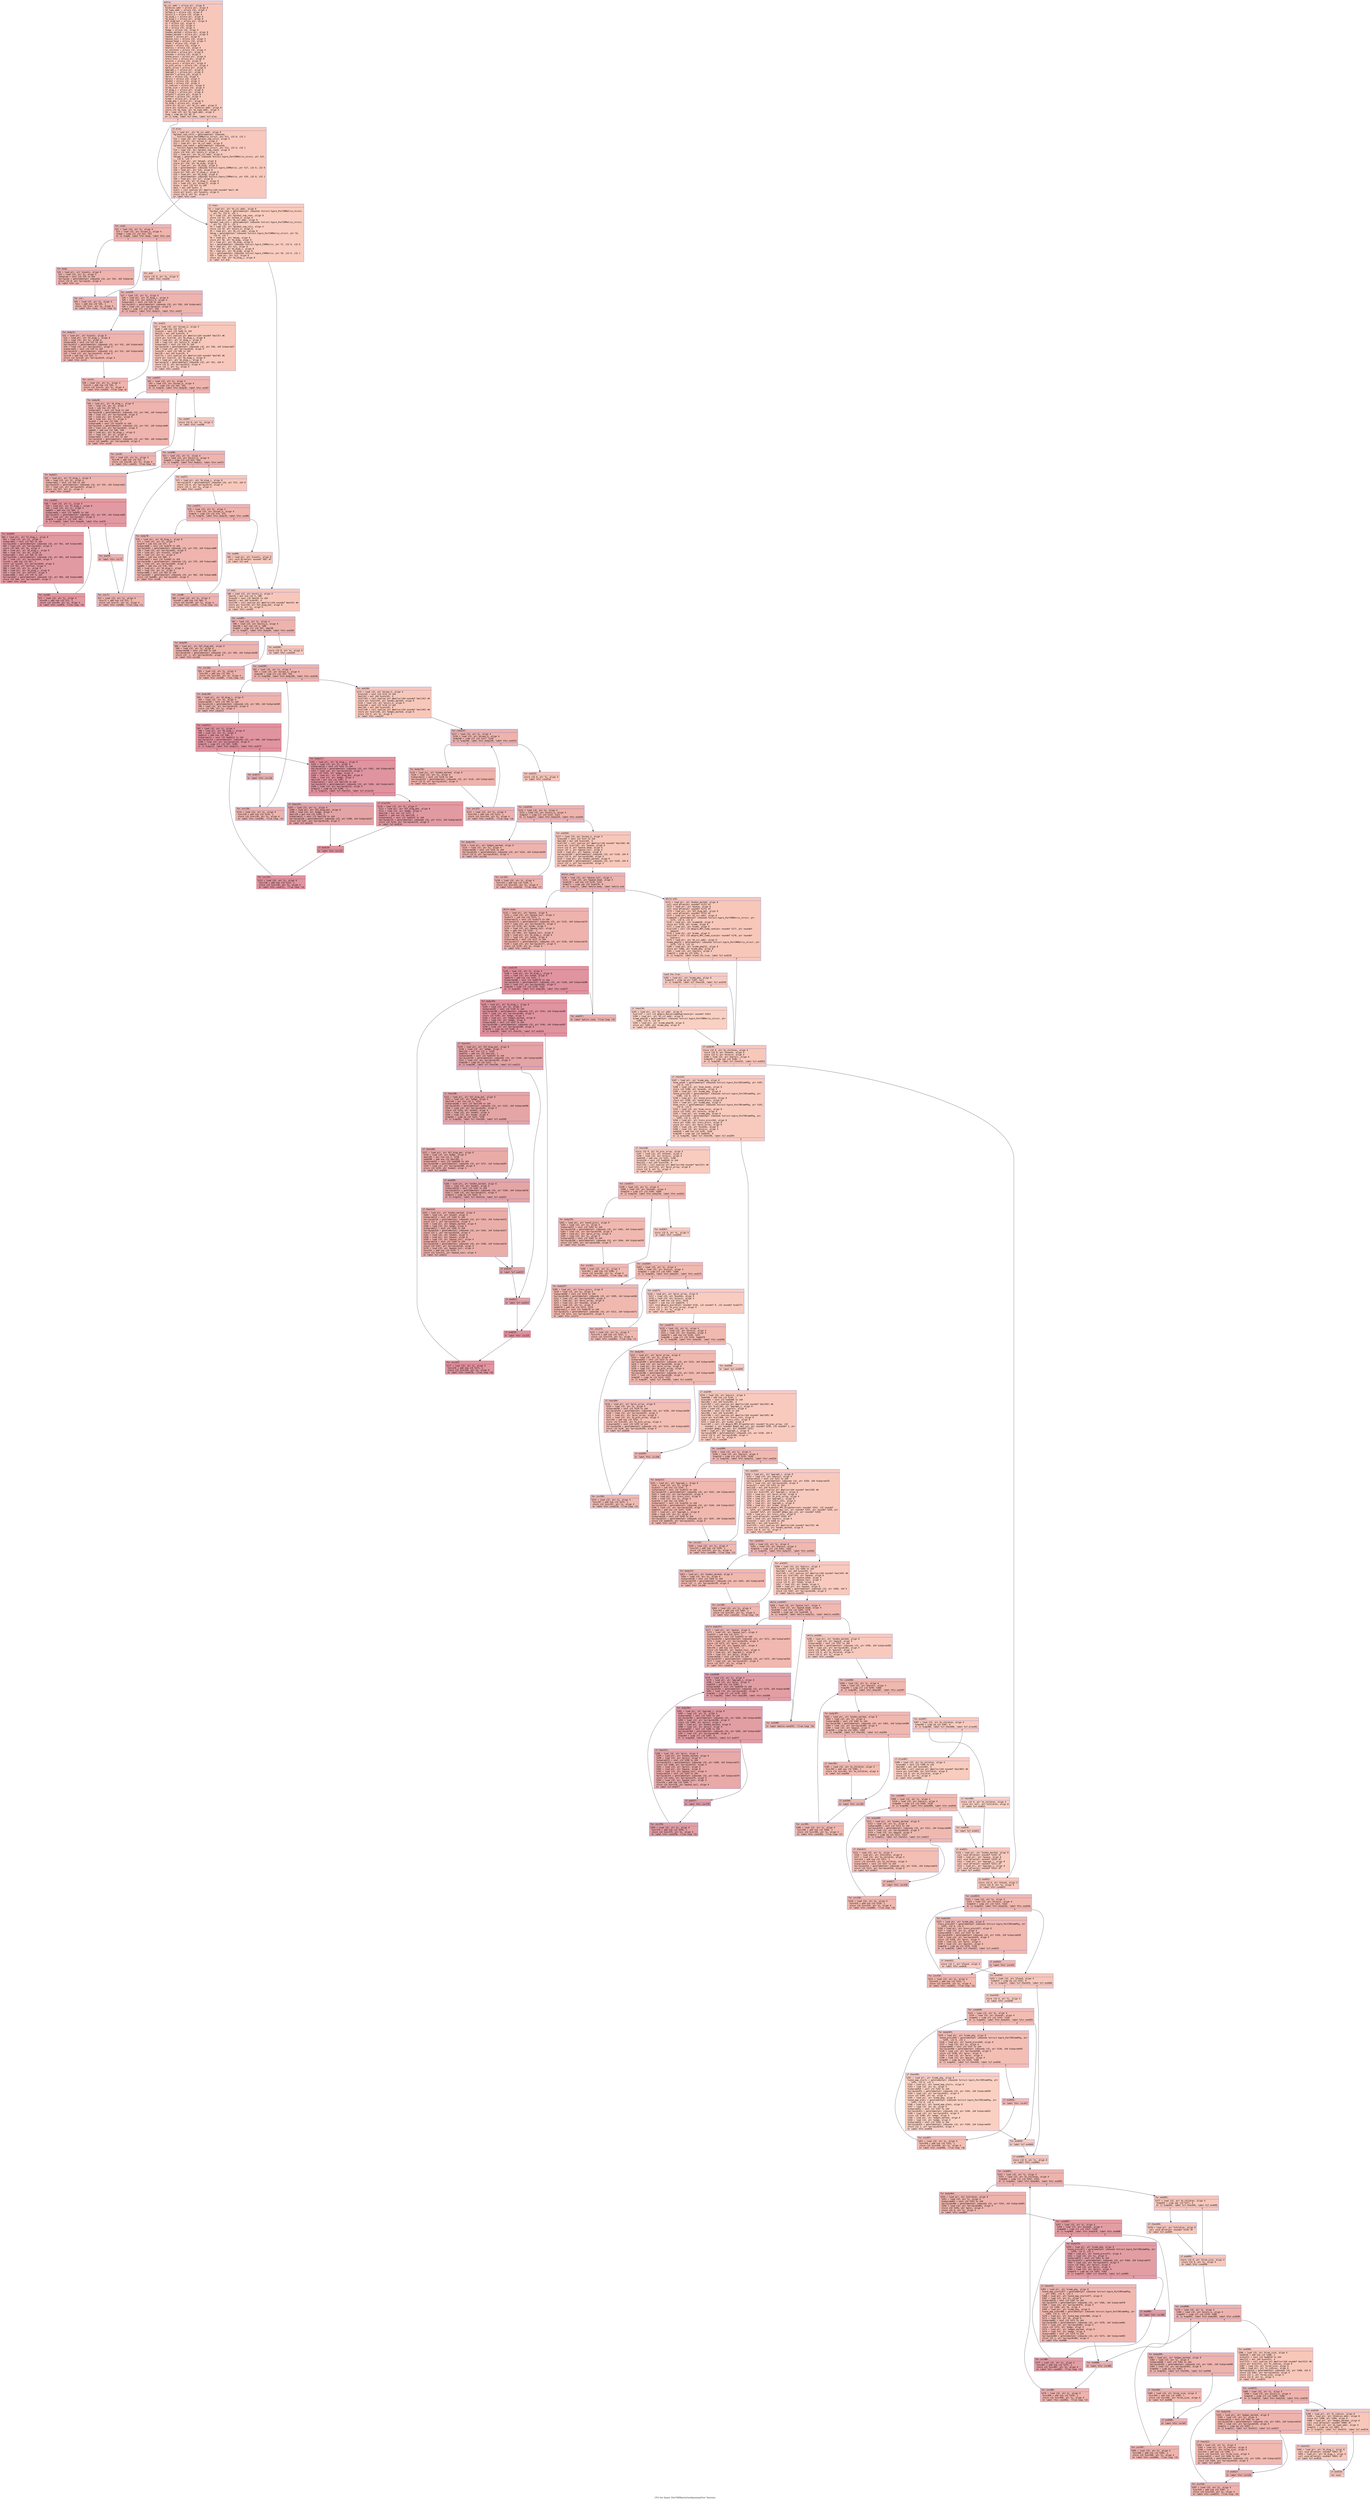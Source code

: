 digraph "CFG for 'hypre_ParCSRMatrixGenSpanningTree' function" {
	label="CFG for 'hypre_ParCSRMatrixGenSpanningTree' function";

	Node0x55acc0cf6180 [shape=record,color="#3d50c3ff", style=filled, fillcolor="#ec7f6370" fontname="Courier",label="{entry:\l|  %G_csr.addr = alloca ptr, align 8\l  %indices.addr = alloca ptr, align 8\l  %G_type.addr = alloca i32, align 4\l  %nrows_G = alloca i32, align 4\l  %ncols_G = alloca i32, align 4\l  %G_diag_i = alloca ptr, align 8\l  %G_diag_j = alloca ptr, align 8\l  %GT_diag_mat = alloca ptr, align 8\l  %i = alloca i32, align 4\l  %j = alloca i32, align 4\l  %k = alloca i32, align 4\l  %edge = alloca i32, align 4\l  %nodes_marked = alloca ptr, align 8\l  %edges_marked = alloca ptr, align 8\l  %queue = alloca ptr, align 8\l  %queue_tail = alloca i32, align 4\l  %queue_head = alloca i32, align 4\l  %node = alloca i32, align 4\l  %mypid = alloca i32, align 4\l  %nprocs = alloca i32, align 4\l  %n_children = alloca i32, align 4\l  %children = alloca ptr, align 8\l  %nsends = alloca i32, align 4\l  %send_procs = alloca ptr, align 8\l  %recv_cnts = alloca ptr, align 8\l  %nrecvs = alloca i32, align 4\l  %recv_procs = alloca ptr, align 8\l  %n_proc_array = alloca i32, align 4\l  %proc_array = alloca ptr, align 8\l  %pgraph_i = alloca ptr, align 8\l  %pgraph_j = alloca ptr, align 8\l  %parent = alloca i32, align 4\l  %proc = alloca i32, align 4\l  %proc2 = alloca i32, align 4\l  %node2 = alloca i32, align 4\l  %found = alloca i32, align 4\l  %t_indices = alloca ptr, align 8\l  %tree_size = alloca i32, align 4\l  %T_diag_i = alloca ptr, align 8\l  %T_diag_j = alloca ptr, align 8\l  %counts = alloca ptr, align 8\l  %offset = alloca i32, align 4\l  %comm = alloca ptr, align 8\l  %comm_pkg = alloca ptr, align 8\l  %G_diag = alloca ptr, align 8\l  store ptr %G_csr, ptr %G_csr.addr, align 8\l  store ptr %indices, ptr %indices.addr, align 8\l  store i32 %G_type, ptr %G_type.addr, align 4\l  %0 = load i32, ptr %G_type.addr, align 4\l  %cmp = icmp eq i32 %0, 0\l  br i1 %cmp, label %if.then, label %if.else\l|{<s0>T|<s1>F}}"];
	Node0x55acc0cf6180:s0 -> Node0x55acc0d0bfe0[tooltip="entry -> if.then\nProbability 37.50%" ];
	Node0x55acc0cf6180:s1 -> Node0x55acc0d0c050[tooltip="entry -> if.else\nProbability 62.50%" ];
	Node0x55acc0d0bfe0 [shape=record,color="#3d50c3ff", style=filled, fillcolor="#f08b6e70" fontname="Courier",label="{if.then:\l|  %1 = load ptr, ptr %G_csr.addr, align 8\l  %global_num_rows = getelementptr inbounds %struct.hypre_ParCSRMatrix_struct,\l... ptr %1, i32 0, i32 1\l  %2 = load i32, ptr %global_num_rows, align 8\l  store i32 %2, ptr %nrows_G, align 4\l  %3 = load ptr, ptr %G_csr.addr, align 8\l  %global_num_cols = getelementptr inbounds %struct.hypre_ParCSRMatrix_struct,\l... ptr %3, i32 0, i32 2\l  %4 = load i32, ptr %global_num_cols, align 4\l  store i32 %4, ptr %ncols_G, align 4\l  %5 = load ptr, ptr %G_csr.addr, align 8\l  %diag = getelementptr inbounds %struct.hypre_ParCSRMatrix_struct, ptr %5,\l... i32 0, i32 7\l  %6 = load ptr, ptr %diag, align 8\l  store ptr %6, ptr %G_diag, align 8\l  %7 = load ptr, ptr %G_diag, align 8\l  %i1 = getelementptr inbounds %struct.hypre_CSRMatrix, ptr %7, i32 0, i32 0\l  %8 = load ptr, ptr %i1, align 8\l  store ptr %8, ptr %G_diag_i, align 8\l  %9 = load ptr, ptr %G_diag, align 8\l  %j2 = getelementptr inbounds %struct.hypre_CSRMatrix, ptr %9, i32 0, i32 1\l  %10 = load ptr, ptr %j2, align 8\l  store ptr %10, ptr %G_diag_j, align 8\l  br label %if.end\l}"];
	Node0x55acc0d0bfe0 -> Node0x55acc0d0ce40[tooltip="if.then -> if.end\nProbability 100.00%" ];
	Node0x55acc0d0c050 [shape=record,color="#3d50c3ff", style=filled, fillcolor="#ed836670" fontname="Courier",label="{if.else:\l|  %11 = load ptr, ptr %G_csr.addr, align 8\l  %global_num_cols3 = getelementptr inbounds\l... %struct.hypre_ParCSRMatrix_struct, ptr %11, i32 0, i32 2\l  %12 = load i32, ptr %global_num_cols3, align 4\l  store i32 %12, ptr %nrows_G, align 4\l  %13 = load ptr, ptr %G_csr.addr, align 8\l  %global_num_rows4 = getelementptr inbounds\l... %struct.hypre_ParCSRMatrix_struct, ptr %13, i32 0, i32 1\l  %14 = load i32, ptr %global_num_rows4, align 8\l  store i32 %14, ptr %ncols_G, align 4\l  %15 = load ptr, ptr %G_csr.addr, align 8\l  %diag5 = getelementptr inbounds %struct.hypre_ParCSRMatrix_struct, ptr %15,\l... i32 0, i32 7\l  %16 = load ptr, ptr %diag5, align 8\l  store ptr %16, ptr %G_diag, align 8\l  %17 = load ptr, ptr %G_diag, align 8\l  %i6 = getelementptr inbounds %struct.hypre_CSRMatrix, ptr %17, i32 0, i32 0\l  %18 = load ptr, ptr %i6, align 8\l  store ptr %18, ptr %T_diag_i, align 8\l  %19 = load ptr, ptr %G_diag, align 8\l  %j7 = getelementptr inbounds %struct.hypre_CSRMatrix, ptr %19, i32 0, i32 1\l  %20 = load ptr, ptr %j7, align 8\l  store ptr %20, ptr %T_diag_j, align 8\l  %21 = load i32, ptr %nrows_G, align 4\l  %conv = sext i32 %21 to i64\l  %mul = mul i64 %conv, 4\l  %call = call noalias ptr @malloc(i64 noundef %mul) #6\l  store ptr %call, ptr %counts, align 8\l  store i32 0, ptr %i, align 4\l  br label %for.cond\l}"];
	Node0x55acc0d0c050 -> Node0x55acc0d0e120[tooltip="if.else -> for.cond\nProbability 100.00%" ];
	Node0x55acc0d0e120 [shape=record,color="#3d50c3ff", style=filled, fillcolor="#d8564670" fontname="Courier",label="{for.cond:\l|  %22 = load i32, ptr %i, align 4\l  %23 = load i32, ptr %nrows_G, align 4\l  %cmp8 = icmp slt i32 %22, %23\l  br i1 %cmp8, label %for.body, label %for.end\l|{<s0>T|<s1>F}}"];
	Node0x55acc0d0e120:s0 -> Node0x55acc0d0e390[tooltip="for.cond -> for.body\nProbability 96.88%" ];
	Node0x55acc0d0e120:s1 -> Node0x55acc0d0e3e0[tooltip="for.cond -> for.end\nProbability 3.12%" ];
	Node0x55acc0d0e390 [shape=record,color="#3d50c3ff", style=filled, fillcolor="#d8564670" fontname="Courier",label="{for.body:\l|  %24 = load ptr, ptr %counts, align 8\l  %25 = load i32, ptr %i, align 4\l  %idxprom = sext i32 %25 to i64\l  %arrayidx = getelementptr inbounds i32, ptr %24, i64 %idxprom\l  store i32 0, ptr %arrayidx, align 4\l  br label %for.inc\l}"];
	Node0x55acc0d0e390 -> Node0x55acc0d0e7d0[tooltip="for.body -> for.inc\nProbability 100.00%" ];
	Node0x55acc0d0e7d0 [shape=record,color="#3d50c3ff", style=filled, fillcolor="#d8564670" fontname="Courier",label="{for.inc:\l|  %26 = load i32, ptr %i, align 4\l  %inc = add nsw i32 %26, 1\l  store i32 %inc, ptr %i, align 4\l  br label %for.cond, !llvm.loop !6\l}"];
	Node0x55acc0d0e7d0 -> Node0x55acc0d0e120[tooltip="for.inc -> for.cond\nProbability 100.00%" ];
	Node0x55acc0d0e3e0 [shape=record,color="#3d50c3ff", style=filled, fillcolor="#ed836670" fontname="Courier",label="{for.end:\l|  store i32 0, ptr %i, align 4\l  br label %for.cond10\l}"];
	Node0x55acc0d0e3e0 -> Node0x55acc0d0ece0[tooltip="for.end -> for.cond10\nProbability 100.00%" ];
	Node0x55acc0d0ece0 [shape=record,color="#3d50c3ff", style=filled, fillcolor="#d8564670" fontname="Courier",label="{for.cond10:\l|  %27 = load i32, ptr %i, align 4\l  %28 = load ptr, ptr %T_diag_i, align 8\l  %29 = load i32, ptr %ncols_G, align 4\l  %idxprom11 = sext i32 %29 to i64\l  %arrayidx12 = getelementptr inbounds i32, ptr %28, i64 %idxprom11\l  %30 = load i32, ptr %arrayidx12, align 4\l  %cmp13 = icmp slt i32 %27, %30\l  br i1 %cmp13, label %for.body15, label %for.end23\l|{<s0>T|<s1>F}}"];
	Node0x55acc0d0ece0:s0 -> Node0x55acc0d0f1f0[tooltip="for.cond10 -> for.body15\nProbability 96.88%" ];
	Node0x55acc0d0ece0:s1 -> Node0x55acc0d0f270[tooltip="for.cond10 -> for.end23\nProbability 3.12%" ];
	Node0x55acc0d0f1f0 [shape=record,color="#3d50c3ff", style=filled, fillcolor="#d8564670" fontname="Courier",label="{for.body15:\l|  %31 = load ptr, ptr %counts, align 8\l  %32 = load ptr, ptr %T_diag_j, align 8\l  %33 = load i32, ptr %i, align 4\l  %idxprom16 = sext i32 %33 to i64\l  %arrayidx17 = getelementptr inbounds i32, ptr %32, i64 %idxprom16\l  %34 = load i32, ptr %arrayidx17, align 4\l  %idxprom18 = sext i32 %34 to i64\l  %arrayidx19 = getelementptr inbounds i32, ptr %31, i64 %idxprom18\l  %35 = load i32, ptr %arrayidx19, align 4\l  %inc20 = add nsw i32 %35, 1\l  store i32 %inc20, ptr %arrayidx19, align 4\l  br label %for.inc21\l}"];
	Node0x55acc0d0f1f0 -> Node0x55acc0d0fa50[tooltip="for.body15 -> for.inc21\nProbability 100.00%" ];
	Node0x55acc0d0fa50 [shape=record,color="#3d50c3ff", style=filled, fillcolor="#d8564670" fontname="Courier",label="{for.inc21:\l|  %36 = load i32, ptr %i, align 4\l  %inc22 = add nsw i32 %36, 1\l  store i32 %inc22, ptr %i, align 4\l  br label %for.cond10, !llvm.loop !8\l}"];
	Node0x55acc0d0fa50 -> Node0x55acc0d0ece0[tooltip="for.inc21 -> for.cond10\nProbability 100.00%" ];
	Node0x55acc0d0f270 [shape=record,color="#3d50c3ff", style=filled, fillcolor="#ed836670" fontname="Courier",label="{for.end23:\l|  %37 = load i32, ptr %nrows_G, align 4\l  %add = add nsw i32 %37, 1\l  %conv24 = sext i32 %add to i64\l  %mul25 = mul i64 %conv24, 4\l  %call26 = call noalias ptr @malloc(i64 noundef %mul25) #6\l  store ptr %call26, ptr %G_diag_i, align 8\l  %38 = load ptr, ptr %T_diag_i, align 8\l  %39 = load i32, ptr %ncols_G, align 4\l  %idxprom27 = sext i32 %39 to i64\l  %arrayidx28 = getelementptr inbounds i32, ptr %38, i64 %idxprom27\l  %40 = load i32, ptr %arrayidx28, align 4\l  %conv29 = sext i32 %40 to i64\l  %mul30 = mul i64 %conv29, 4\l  %call31 = call noalias ptr @malloc(i64 noundef %mul30) #6\l  store ptr %call31, ptr %G_diag_j, align 8\l  %41 = load ptr, ptr %G_diag_i, align 8\l  %arrayidx32 = getelementptr inbounds i32, ptr %41, i64 0\l  store i32 0, ptr %arrayidx32, align 4\l  store i32 1, ptr %i, align 4\l  br label %for.cond33\l}"];
	Node0x55acc0d0f270 -> Node0x55acc0d0bb00[tooltip="for.end23 -> for.cond33\nProbability 100.00%" ];
	Node0x55acc0d0bb00 [shape=record,color="#3d50c3ff", style=filled, fillcolor="#d8564670" fontname="Courier",label="{for.cond33:\l|  %42 = load i32, ptr %i, align 4\l  %43 = load i32, ptr %nrows_G, align 4\l  %cmp34 = icmp sle i32 %42, %43\l  br i1 %cmp34, label %for.body36, label %for.end47\l|{<s0>T|<s1>F}}"];
	Node0x55acc0d0bb00:s0 -> Node0x55acc0d0bda0[tooltip="for.cond33 -> for.body36\nProbability 96.88%" ];
	Node0x55acc0d0bb00:s1 -> Node0x55acc0d0be20[tooltip="for.cond33 -> for.end47\nProbability 3.12%" ];
	Node0x55acc0d0bda0 [shape=record,color="#3d50c3ff", style=filled, fillcolor="#d8564670" fontname="Courier",label="{for.body36:\l|  %44 = load ptr, ptr %G_diag_i, align 8\l  %45 = load i32, ptr %i, align 4\l  %sub = sub nsw i32 %45, 1\l  %idxprom37 = sext i32 %sub to i64\l  %arrayidx38 = getelementptr inbounds i32, ptr %44, i64 %idxprom37\l  %46 = load i32, ptr %arrayidx38, align 4\l  %47 = load ptr, ptr %counts, align 8\l  %48 = load i32, ptr %i, align 4\l  %sub39 = sub nsw i32 %48, 1\l  %idxprom40 = sext i32 %sub39 to i64\l  %arrayidx41 = getelementptr inbounds i32, ptr %47, i64 %idxprom40\l  %49 = load i32, ptr %arrayidx41, align 4\l  %add42 = add nsw i32 %46, %49\l  %50 = load ptr, ptr %G_diag_i, align 8\l  %51 = load i32, ptr %i, align 4\l  %idxprom43 = sext i32 %51 to i64\l  %arrayidx44 = getelementptr inbounds i32, ptr %50, i64 %idxprom43\l  store i32 %add42, ptr %arrayidx44, align 4\l  br label %for.inc45\l}"];
	Node0x55acc0d0bda0 -> Node0x55acc0d12910[tooltip="for.body36 -> for.inc45\nProbability 100.00%" ];
	Node0x55acc0d12910 [shape=record,color="#3d50c3ff", style=filled, fillcolor="#d8564670" fontname="Courier",label="{for.inc45:\l|  %52 = load i32, ptr %i, align 4\l  %inc46 = add nsw i32 %52, 1\l  store i32 %inc46, ptr %i, align 4\l  br label %for.cond33, !llvm.loop !9\l}"];
	Node0x55acc0d12910 -> Node0x55acc0d0bb00[tooltip="for.inc45 -> for.cond33\nProbability 100.00%" ];
	Node0x55acc0d0be20 [shape=record,color="#3d50c3ff", style=filled, fillcolor="#ed836670" fontname="Courier",label="{for.end47:\l|  store i32 0, ptr %i, align 4\l  br label %for.cond48\l}"];
	Node0x55acc0d0be20 -> Node0x55acc0d12e30[tooltip="for.end47 -> for.cond48\nProbability 100.00%" ];
	Node0x55acc0d12e30 [shape=record,color="#3d50c3ff", style=filled, fillcolor="#d8564670" fontname="Courier",label="{for.cond48:\l|  %53 = load i32, ptr %i, align 4\l  %54 = load i32, ptr %ncols_G, align 4\l  %cmp49 = icmp slt i32 %53, %54\l  br i1 %cmp49, label %for.body51, label %for.end73\l|{<s0>T|<s1>F}}"];
	Node0x55acc0d12e30:s0 -> Node0x55acc0d130d0[tooltip="for.cond48 -> for.body51\nProbability 96.88%" ];
	Node0x55acc0d12e30:s1 -> Node0x55acc0d13150[tooltip="for.cond48 -> for.end73\nProbability 3.12%" ];
	Node0x55acc0d130d0 [shape=record,color="#3d50c3ff", style=filled, fillcolor="#d8564670" fontname="Courier",label="{for.body51:\l|  %55 = load ptr, ptr %T_diag_i, align 8\l  %56 = load i32, ptr %i, align 4\l  %idxprom52 = sext i32 %56 to i64\l  %arrayidx53 = getelementptr inbounds i32, ptr %55, i64 %idxprom52\l  %57 = load i32, ptr %arrayidx53, align 4\l  store i32 %57, ptr %j, align 4\l  br label %for.cond54\l}"];
	Node0x55acc0d130d0 -> Node0x55acc0d13610[tooltip="for.body51 -> for.cond54\nProbability 100.00%" ];
	Node0x55acc0d13610 [shape=record,color="#b70d28ff", style=filled, fillcolor="#bb1b2c70" fontname="Courier",label="{for.cond54:\l|  %58 = load i32, ptr %j, align 4\l  %59 = load ptr, ptr %T_diag_i, align 8\l  %60 = load i32, ptr %i, align 4\l  %add55 = add nsw i32 %60, 1\l  %idxprom56 = sext i32 %add55 to i64\l  %arrayidx57 = getelementptr inbounds i32, ptr %59, i64 %idxprom56\l  %61 = load i32, ptr %arrayidx57, align 4\l  %cmp58 = icmp slt i32 %58, %61\l  br i1 %cmp58, label %for.body60, label %for.end70\l|{<s0>T|<s1>F}}"];
	Node0x55acc0d13610:s0 -> Node0x55acc0d13bd0[tooltip="for.cond54 -> for.body60\nProbability 96.88%" ];
	Node0x55acc0d13610:s1 -> Node0x55acc0d13c50[tooltip="for.cond54 -> for.end70\nProbability 3.12%" ];
	Node0x55acc0d13bd0 [shape=record,color="#b70d28ff", style=filled, fillcolor="#bb1b2c70" fontname="Courier",label="{for.body60:\l|  %62 = load ptr, ptr %T_diag_j, align 8\l  %63 = load i32, ptr %j, align 4\l  %idxprom61 = sext i32 %63 to i64\l  %arrayidx62 = getelementptr inbounds i32, ptr %62, i64 %idxprom61\l  %64 = load i32, ptr %arrayidx62, align 4\l  store i32 %64, ptr %k, align 4\l  %65 = load ptr, ptr %G_diag_i, align 8\l  %66 = load i32, ptr %k, align 4\l  %idxprom63 = sext i32 %66 to i64\l  %arrayidx64 = getelementptr inbounds i32, ptr %65, i64 %idxprom63\l  %67 = load i32, ptr %arrayidx64, align 4\l  %inc65 = add nsw i32 %67, 1\l  store i32 %inc65, ptr %arrayidx64, align 4\l  store i32 %67, ptr %offset, align 4\l  %68 = load i32, ptr %i, align 4\l  %69 = load ptr, ptr %G_diag_j, align 8\l  %70 = load i32, ptr %offset, align 4\l  %idxprom66 = sext i32 %70 to i64\l  %arrayidx67 = getelementptr inbounds i32, ptr %69, i64 %idxprom66\l  store i32 %68, ptr %arrayidx67, align 4\l  br label %for.inc68\l}"];
	Node0x55acc0d13bd0 -> Node0x55acc0d14980[tooltip="for.body60 -> for.inc68\nProbability 100.00%" ];
	Node0x55acc0d14980 [shape=record,color="#b70d28ff", style=filled, fillcolor="#bb1b2c70" fontname="Courier",label="{for.inc68:\l|  %71 = load i32, ptr %j, align 4\l  %inc69 = add nsw i32 %71, 1\l  store i32 %inc69, ptr %j, align 4\l  br label %for.cond54, !llvm.loop !10\l}"];
	Node0x55acc0d14980 -> Node0x55acc0d13610[tooltip="for.inc68 -> for.cond54\nProbability 100.00%" ];
	Node0x55acc0d13c50 [shape=record,color="#3d50c3ff", style=filled, fillcolor="#d8564670" fontname="Courier",label="{for.end70:\l|  br label %for.inc71\l}"];
	Node0x55acc0d13c50 -> Node0x55acc0d14e00[tooltip="for.end70 -> for.inc71\nProbability 100.00%" ];
	Node0x55acc0d14e00 [shape=record,color="#3d50c3ff", style=filled, fillcolor="#d8564670" fontname="Courier",label="{for.inc71:\l|  %72 = load i32, ptr %i, align 4\l  %inc72 = add nsw i32 %72, 1\l  store i32 %inc72, ptr %i, align 4\l  br label %for.cond48, !llvm.loop !11\l}"];
	Node0x55acc0d14e00 -> Node0x55acc0d12e30[tooltip="for.inc71 -> for.cond48\nProbability 100.00%" ];
	Node0x55acc0d13150 [shape=record,color="#3d50c3ff", style=filled, fillcolor="#ed836670" fontname="Courier",label="{for.end73:\l|  %73 = load ptr, ptr %G_diag_i, align 8\l  %arrayidx74 = getelementptr inbounds i32, ptr %73, i64 0\l  store i32 0, ptr %arrayidx74, align 4\l  store i32 1, ptr %i, align 4\l  br label %for.cond75\l}"];
	Node0x55acc0d13150 -> Node0x55acc0d15510[tooltip="for.end73 -> for.cond75\nProbability 100.00%" ];
	Node0x55acc0d15510 [shape=record,color="#3d50c3ff", style=filled, fillcolor="#d8564670" fontname="Courier",label="{for.cond75:\l|  %74 = load i32, ptr %i, align 4\l  %75 = load i32, ptr %nrows_G, align 4\l  %cmp76 = icmp sle i32 %74, %75\l  br i1 %cmp76, label %for.body78, label %for.end90\l|{<s0>T|<s1>F}}"];
	Node0x55acc0d15510:s0 -> Node0x55acc0d157b0[tooltip="for.cond75 -> for.body78\nProbability 96.88%" ];
	Node0x55acc0d15510:s1 -> Node0x55acc0d15830[tooltip="for.cond75 -> for.end90\nProbability 3.12%" ];
	Node0x55acc0d157b0 [shape=record,color="#3d50c3ff", style=filled, fillcolor="#d8564670" fontname="Courier",label="{for.body78:\l|  %76 = load ptr, ptr %G_diag_i, align 8\l  %77 = load i32, ptr %i, align 4\l  %sub79 = sub nsw i32 %77, 1\l  %idxprom80 = sext i32 %sub79 to i64\l  %arrayidx81 = getelementptr inbounds i32, ptr %76, i64 %idxprom80\l  %78 = load i32, ptr %arrayidx81, align 4\l  %79 = load ptr, ptr %counts, align 8\l  %80 = load i32, ptr %i, align 4\l  %sub82 = sub nsw i32 %80, 1\l  %idxprom83 = sext i32 %sub82 to i64\l  %arrayidx84 = getelementptr inbounds i32, ptr %79, i64 %idxprom83\l  %81 = load i32, ptr %arrayidx84, align 4\l  %add85 = add nsw i32 %78, %81\l  %82 = load ptr, ptr %G_diag_i, align 8\l  %83 = load i32, ptr %i, align 4\l  %idxprom86 = sext i32 %83 to i64\l  %arrayidx87 = getelementptr inbounds i32, ptr %82, i64 %idxprom86\l  store i32 %add85, ptr %arrayidx87, align 4\l  br label %for.inc88\l}"];
	Node0x55acc0d157b0 -> Node0x55acc0d16460[tooltip="for.body78 -> for.inc88\nProbability 100.00%" ];
	Node0x55acc0d16460 [shape=record,color="#3d50c3ff", style=filled, fillcolor="#d8564670" fontname="Courier",label="{for.inc88:\l|  %84 = load i32, ptr %i, align 4\l  %inc89 = add nsw i32 %84, 1\l  store i32 %inc89, ptr %i, align 4\l  br label %for.cond75, !llvm.loop !12\l}"];
	Node0x55acc0d16460 -> Node0x55acc0d15510[tooltip="for.inc88 -> for.cond75\nProbability 100.00%" ];
	Node0x55acc0d15830 [shape=record,color="#3d50c3ff", style=filled, fillcolor="#ed836670" fontname="Courier",label="{for.end90:\l|  %85 = load ptr, ptr %counts, align 8\l  call void @free(ptr noundef %85) #7\l  br label %if.end\l}"];
	Node0x55acc0d15830 -> Node0x55acc0d0ce40[tooltip="for.end90 -> if.end\nProbability 100.00%" ];
	Node0x55acc0d0ce40 [shape=record,color="#3d50c3ff", style=filled, fillcolor="#ec7f6370" fontname="Courier",label="{if.end:\l|  %86 = load i32, ptr %ncols_G, align 4\l  %mul91 = mul nsw i32 2, %86\l  %conv92 = sext i32 %mul91 to i64\l  %mul93 = mul i64 %conv92, 4\l  %call94 = call noalias ptr @malloc(i64 noundef %mul93) #6\l  store ptr %call94, ptr %GT_diag_mat, align 8\l  store i32 0, ptr %i, align 4\l  br label %for.cond95\l}"];
	Node0x55acc0d0ce40 -> Node0x55acc0d17040[tooltip="if.end -> for.cond95\nProbability 100.00%" ];
	Node0x55acc0d17040 [shape=record,color="#3d50c3ff", style=filled, fillcolor="#d6524470" fontname="Courier",label="{for.cond95:\l|  %87 = load i32, ptr %i, align 4\l  %88 = load i32, ptr %ncols_G, align 4\l  %mul96 = mul nsw i32 2, %88\l  %cmp97 = icmp slt i32 %87, %mul96\l  br i1 %cmp97, label %for.body99, label %for.end104\l|{<s0>T|<s1>F}}"];
	Node0x55acc0d17040:s0 -> Node0x55acc0d17390[tooltip="for.cond95 -> for.body99\nProbability 96.88%" ];
	Node0x55acc0d17040:s1 -> Node0x55acc0d17410[tooltip="for.cond95 -> for.end104\nProbability 3.12%" ];
	Node0x55acc0d17390 [shape=record,color="#3d50c3ff", style=filled, fillcolor="#d6524470" fontname="Courier",label="{for.body99:\l|  %89 = load ptr, ptr %GT_diag_mat, align 8\l  %90 = load i32, ptr %i, align 4\l  %idxprom100 = sext i32 %90 to i64\l  %arrayidx101 = getelementptr inbounds i32, ptr %89, i64 %idxprom100\l  store i32 -1, ptr %arrayidx101, align 4\l  br label %for.inc102\l}"];
	Node0x55acc0d17390 -> Node0x55acc0d17850[tooltip="for.body99 -> for.inc102\nProbability 100.00%" ];
	Node0x55acc0d17850 [shape=record,color="#3d50c3ff", style=filled, fillcolor="#d6524470" fontname="Courier",label="{for.inc102:\l|  %91 = load i32, ptr %i, align 4\l  %inc103 = add nsw i32 %91, 1\l  store i32 %inc103, ptr %i, align 4\l  br label %for.cond95, !llvm.loop !13\l}"];
	Node0x55acc0d17850 -> Node0x55acc0d17040[tooltip="for.inc102 -> for.cond95\nProbability 100.00%" ];
	Node0x55acc0d17410 [shape=record,color="#3d50c3ff", style=filled, fillcolor="#ec7f6370" fontname="Courier",label="{for.end104:\l|  store i32 0, ptr %i, align 4\l  br label %for.cond105\l}"];
	Node0x55acc0d17410 -> Node0x55acc0d17d70[tooltip="for.end104 -> for.cond105\nProbability 100.00%" ];
	Node0x55acc0d17d70 [shape=record,color="#3d50c3ff", style=filled, fillcolor="#d6524470" fontname="Courier",label="{for.cond105:\l|  %92 = load i32, ptr %i, align 4\l  %93 = load i32, ptr %nrows_G, align 4\l  %cmp106 = icmp slt i32 %92, %93\l  br i1 %cmp106, label %for.body108, label %for.end140\l|{<s0>T|<s1>F}}"];
	Node0x55acc0d17d70:s0 -> Node0x55acc0d18010[tooltip="for.cond105 -> for.body108\nProbability 96.88%" ];
	Node0x55acc0d17d70:s1 -> Node0x55acc0d18090[tooltip="for.cond105 -> for.end140\nProbability 3.12%" ];
	Node0x55acc0d18010 [shape=record,color="#3d50c3ff", style=filled, fillcolor="#d6524470" fontname="Courier",label="{for.body108:\l|  %94 = load ptr, ptr %G_diag_i, align 8\l  %95 = load i32, ptr %i, align 4\l  %idxprom109 = sext i32 %95 to i64\l  %arrayidx110 = getelementptr inbounds i32, ptr %94, i64 %idxprom109\l  %96 = load i32, ptr %arrayidx110, align 4\l  store i32 %96, ptr %j, align 4\l  br label %for.cond111\l}"];
	Node0x55acc0d18010 -> Node0x55acc0d11cb0[tooltip="for.body108 -> for.cond111\nProbability 100.00%" ];
	Node0x55acc0d11cb0 [shape=record,color="#b70d28ff", style=filled, fillcolor="#b70d2870" fontname="Courier",label="{for.cond111:\l|  %97 = load i32, ptr %j, align 4\l  %98 = load ptr, ptr %G_diag_i, align 8\l  %99 = load i32, ptr %i, align 4\l  %add112 = add nsw i32 %99, 1\l  %idxprom113 = sext i32 %add112 to i64\l  %arrayidx114 = getelementptr inbounds i32, ptr %98, i64 %idxprom113\l  %100 = load i32, ptr %arrayidx114, align 4\l  %cmp115 = icmp slt i32 %97, %100\l  br i1 %cmp115, label %for.body117, label %for.end137\l|{<s0>T|<s1>F}}"];
	Node0x55acc0d11cb0:s0 -> Node0x55acc0d121e0[tooltip="for.cond111 -> for.body117\nProbability 96.88%" ];
	Node0x55acc0d11cb0:s1 -> Node0x55acc0d19390[tooltip="for.cond111 -> for.end137\nProbability 3.12%" ];
	Node0x55acc0d121e0 [shape=record,color="#b70d28ff", style=filled, fillcolor="#b70d2870" fontname="Courier",label="{for.body117:\l|  %101 = load ptr, ptr %G_diag_j, align 8\l  %102 = load i32, ptr %j, align 4\l  %idxprom118 = sext i32 %102 to i64\l  %arrayidx119 = getelementptr inbounds i32, ptr %101, i64 %idxprom118\l  %103 = load i32, ptr %arrayidx119, align 4\l  store i32 %103, ptr %edge, align 4\l  %104 = load ptr, ptr %GT_diag_mat, align 8\l  %105 = load i32, ptr %edge, align 4\l  %mul120 = mul nsw i32 %105, 2\l  %idxprom121 = sext i32 %mul120 to i64\l  %arrayidx122 = getelementptr inbounds i32, ptr %104, i64 %idxprom121\l  %106 = load i32, ptr %arrayidx122, align 4\l  %cmp123 = icmp eq i32 %106, -1\l  br i1 %cmp123, label %if.then125, label %if.else129\l|{<s0>T|<s1>F}}"];
	Node0x55acc0d121e0:s0 -> Node0x55acc0d19ca0[tooltip="for.body117 -> if.then125\nProbability 37.50%" ];
	Node0x55acc0d121e0:s1 -> Node0x55acc0d19d20[tooltip="for.body117 -> if.else129\nProbability 62.50%" ];
	Node0x55acc0d19ca0 [shape=record,color="#3d50c3ff", style=filled, fillcolor="#c32e3170" fontname="Courier",label="{if.then125:\l|  %107 = load i32, ptr %i, align 4\l  %108 = load ptr, ptr %GT_diag_mat, align 8\l  %109 = load i32, ptr %edge, align 4\l  %mul126 = mul nsw i32 %109, 2\l  %idxprom127 = sext i32 %mul126 to i64\l  %arrayidx128 = getelementptr inbounds i32, ptr %108, i64 %idxprom127\l  store i32 %107, ptr %arrayidx128, align 4\l  br label %if.end134\l}"];
	Node0x55acc0d19ca0 -> Node0x55acc0d1a290[tooltip="if.then125 -> if.end134\nProbability 100.00%" ];
	Node0x55acc0d19d20 [shape=record,color="#b70d28ff", style=filled, fillcolor="#bb1b2c70" fontname="Courier",label="{if.else129:\l|  %110 = load i32, ptr %i, align 4\l  %111 = load ptr, ptr %GT_diag_mat, align 8\l  %112 = load i32, ptr %edge, align 4\l  %mul130 = mul nsw i32 %112, 2\l  %add131 = add nsw i32 %mul130, 1\l  %idxprom132 = sext i32 %add131 to i64\l  %arrayidx133 = getelementptr inbounds i32, ptr %111, i64 %idxprom132\l  store i32 %110, ptr %arrayidx133, align 4\l  br label %if.end134\l}"];
	Node0x55acc0d19d20 -> Node0x55acc0d1a290[tooltip="if.else129 -> if.end134\nProbability 100.00%" ];
	Node0x55acc0d1a290 [shape=record,color="#b70d28ff", style=filled, fillcolor="#b70d2870" fontname="Courier",label="{if.end134:\l|  br label %for.inc135\l}"];
	Node0x55acc0d1a290 -> Node0x55acc0d10c40[tooltip="if.end134 -> for.inc135\nProbability 100.00%" ];
	Node0x55acc0d10c40 [shape=record,color="#b70d28ff", style=filled, fillcolor="#b70d2870" fontname="Courier",label="{for.inc135:\l|  %113 = load i32, ptr %j, align 4\l  %inc136 = add nsw i32 %113, 1\l  store i32 %inc136, ptr %j, align 4\l  br label %for.cond111, !llvm.loop !14\l}"];
	Node0x55acc0d10c40 -> Node0x55acc0d11cb0[tooltip="for.inc135 -> for.cond111\nProbability 100.00%" ];
	Node0x55acc0d19390 [shape=record,color="#3d50c3ff", style=filled, fillcolor="#d6524470" fontname="Courier",label="{for.end137:\l|  br label %for.inc138\l}"];
	Node0x55acc0d19390 -> Node0x55acc0d110c0[tooltip="for.end137 -> for.inc138\nProbability 100.00%" ];
	Node0x55acc0d110c0 [shape=record,color="#3d50c3ff", style=filled, fillcolor="#d6524470" fontname="Courier",label="{for.inc138:\l|  %114 = load i32, ptr %i, align 4\l  %inc139 = add nsw i32 %114, 1\l  store i32 %inc139, ptr %i, align 4\l  br label %for.cond105, !llvm.loop !15\l}"];
	Node0x55acc0d110c0 -> Node0x55acc0d17d70[tooltip="for.inc138 -> for.cond105\nProbability 100.00%" ];
	Node0x55acc0d18090 [shape=record,color="#3d50c3ff", style=filled, fillcolor="#ec7f6370" fontname="Courier",label="{for.end140:\l|  %115 = load i32, ptr %nrows_G, align 4\l  %conv141 = sext i32 %115 to i64\l  %mul142 = mul i64 %conv141, 4\l  %call143 = call noalias ptr @malloc(i64 noundef %mul142) #6\l  store ptr %call143, ptr %nodes_marked, align 8\l  %116 = load i32, ptr %ncols_G, align 4\l  %conv144 = sext i32 %116 to i64\l  %mul145 = mul i64 %conv144, 4\l  %call146 = call noalias ptr @malloc(i64 noundef %mul145) #6\l  store ptr %call146, ptr %edges_marked, align 8\l  store i32 0, ptr %i, align 4\l  br label %for.cond147\l}"];
	Node0x55acc0d18090 -> Node0x55acc0d1c5b0[tooltip="for.end140 -> for.cond147\nProbability 100.00%" ];
	Node0x55acc0d1c5b0 [shape=record,color="#3d50c3ff", style=filled, fillcolor="#d6524470" fontname="Courier",label="{for.cond147:\l|  %117 = load i32, ptr %i, align 4\l  %118 = load i32, ptr %nrows_G, align 4\l  %cmp148 = icmp slt i32 %117, %118\l  br i1 %cmp148, label %for.body150, label %for.end155\l|{<s0>T|<s1>F}}"];
	Node0x55acc0d1c5b0:s0 -> Node0x55acc0d1c850[tooltip="for.cond147 -> for.body150\nProbability 96.88%" ];
	Node0x55acc0d1c5b0:s1 -> Node0x55acc0d1c8d0[tooltip="for.cond147 -> for.end155\nProbability 3.12%" ];
	Node0x55acc0d1c850 [shape=record,color="#3d50c3ff", style=filled, fillcolor="#d6524470" fontname="Courier",label="{for.body150:\l|  %119 = load ptr, ptr %nodes_marked, align 8\l  %120 = load i32, ptr %i, align 4\l  %idxprom151 = sext i32 %120 to i64\l  %arrayidx152 = getelementptr inbounds i32, ptr %119, i64 %idxprom151\l  store i32 0, ptr %arrayidx152, align 4\l  br label %for.inc153\l}"];
	Node0x55acc0d1c850 -> Node0x55acc0d1cd10[tooltip="for.body150 -> for.inc153\nProbability 100.00%" ];
	Node0x55acc0d1cd10 [shape=record,color="#3d50c3ff", style=filled, fillcolor="#d6524470" fontname="Courier",label="{for.inc153:\l|  %121 = load i32, ptr %i, align 4\l  %inc154 = add nsw i32 %121, 1\l  store i32 %inc154, ptr %i, align 4\l  br label %for.cond147, !llvm.loop !16\l}"];
	Node0x55acc0d1cd10 -> Node0x55acc0d1c5b0[tooltip="for.inc153 -> for.cond147\nProbability 100.00%" ];
	Node0x55acc0d1c8d0 [shape=record,color="#3d50c3ff", style=filled, fillcolor="#ec7f6370" fontname="Courier",label="{for.end155:\l|  store i32 0, ptr %i, align 4\l  br label %for.cond156\l}"];
	Node0x55acc0d1c8d0 -> Node0x55acc0d1d230[tooltip="for.end155 -> for.cond156\nProbability 100.00%" ];
	Node0x55acc0d1d230 [shape=record,color="#3d50c3ff", style=filled, fillcolor="#d6524470" fontname="Courier",label="{for.cond156:\l|  %122 = load i32, ptr %i, align 4\l  %123 = load i32, ptr %ncols_G, align 4\l  %cmp157 = icmp slt i32 %122, %123\l  br i1 %cmp157, label %for.body159, label %for.end164\l|{<s0>T|<s1>F}}"];
	Node0x55acc0d1d230:s0 -> Node0x55acc0d1d4d0[tooltip="for.cond156 -> for.body159\nProbability 96.88%" ];
	Node0x55acc0d1d230:s1 -> Node0x55acc0d1d550[tooltip="for.cond156 -> for.end164\nProbability 3.12%" ];
	Node0x55acc0d1d4d0 [shape=record,color="#3d50c3ff", style=filled, fillcolor="#d6524470" fontname="Courier",label="{for.body159:\l|  %124 = load ptr, ptr %edges_marked, align 8\l  %125 = load i32, ptr %i, align 4\l  %idxprom160 = sext i32 %125 to i64\l  %arrayidx161 = getelementptr inbounds i32, ptr %124, i64 %idxprom160\l  store i32 0, ptr %arrayidx161, align 4\l  br label %for.inc162\l}"];
	Node0x55acc0d1d4d0 -> Node0x55acc0d1d990[tooltip="for.body159 -> for.inc162\nProbability 100.00%" ];
	Node0x55acc0d1d990 [shape=record,color="#3d50c3ff", style=filled, fillcolor="#d6524470" fontname="Courier",label="{for.inc162:\l|  %126 = load i32, ptr %i, align 4\l  %inc163 = add nsw i32 %126, 1\l  store i32 %inc163, ptr %i, align 4\l  br label %for.cond156, !llvm.loop !17\l}"];
	Node0x55acc0d1d990 -> Node0x55acc0d1d230[tooltip="for.inc162 -> for.cond156\nProbability 100.00%" ];
	Node0x55acc0d1d550 [shape=record,color="#3d50c3ff", style=filled, fillcolor="#ec7f6370" fontname="Courier",label="{for.end164:\l|  %127 = load i32, ptr %nrows_G, align 4\l  %conv165 = sext i32 %127 to i64\l  %mul166 = mul i64 %conv165, 4\l  %call167 = call noalias ptr @malloc(i64 noundef %mul166) #6\l  store ptr %call167, ptr %queue, align 8\l  store i32 0, ptr %queue_head, align 4\l  store i32 1, ptr %queue_tail, align 4\l  %128 = load ptr, ptr %queue, align 8\l  %arrayidx168 = getelementptr inbounds i32, ptr %128, i64 0\l  store i32 0, ptr %arrayidx168, align 4\l  %129 = load ptr, ptr %nodes_marked, align 8\l  %arrayidx169 = getelementptr inbounds i32, ptr %129, i64 0\l  store i32 1, ptr %arrayidx169, align 4\l  br label %while.cond\l}"];
	Node0x55acc0d1d550 -> Node0x55acc0d1e6c0[tooltip="for.end164 -> while.cond\nProbability 100.00%" ];
	Node0x55acc0d1e6c0 [shape=record,color="#3d50c3ff", style=filled, fillcolor="#d6524470" fontname="Courier",label="{while.cond:\l|  %130 = load i32, ptr %queue_tail, align 4\l  %131 = load i32, ptr %queue_head, align 4\l  %sub170 = sub nsw i32 %130, %131\l  %cmp171 = icmp sgt i32 %sub170, 0\l  br i1 %cmp171, label %while.body, label %while.end\l|{<s0>T|<s1>F}}"];
	Node0x55acc0d1e6c0:s0 -> Node0x55acc0d1ea10[tooltip="while.cond -> while.body\nProbability 96.88%" ];
	Node0x55acc0d1e6c0:s1 -> Node0x55acc0d1ea90[tooltip="while.cond -> while.end\nProbability 3.12%" ];
	Node0x55acc0d1ea10 [shape=record,color="#3d50c3ff", style=filled, fillcolor="#d6524470" fontname="Courier",label="{while.body:\l|  %132 = load ptr, ptr %queue, align 8\l  %133 = load i32, ptr %queue_tail, align 4\l  %sub173 = sub nsw i32 %133, 1\l  %idxprom174 = sext i32 %sub173 to i64\l  %arrayidx175 = getelementptr inbounds i32, ptr %132, i64 %idxprom174\l  %134 = load i32, ptr %arrayidx175, align 4\l  store i32 %134, ptr %node, align 4\l  %135 = load i32, ptr %queue_tail, align 4\l  %dec = add nsw i32 %135, -1\l  store i32 %dec, ptr %queue_tail, align 4\l  %136 = load ptr, ptr %G_diag_i, align 8\l  %137 = load i32, ptr %node, align 4\l  %idxprom176 = sext i32 %137 to i64\l  %arrayidx177 = getelementptr inbounds i32, ptr %136, i64 %idxprom176\l  %138 = load i32, ptr %arrayidx177, align 4\l  store i32 %138, ptr %i, align 4\l  br label %for.cond178\l}"];
	Node0x55acc0d1ea10 -> Node0x55acc0d1f560[tooltip="while.body -> for.cond178\nProbability 100.00%" ];
	Node0x55acc0d1f560 [shape=record,color="#b70d28ff", style=filled, fillcolor="#b70d2870" fontname="Courier",label="{for.cond178:\l|  %139 = load i32, ptr %i, align 4\l  %140 = load ptr, ptr %G_diag_i, align 8\l  %141 = load i32, ptr %node, align 4\l  %add179 = add nsw i32 %141, 1\l  %idxprom180 = sext i32 %add179 to i64\l  %arrayidx181 = getelementptr inbounds i32, ptr %140, i64 %idxprom180\l  %142 = load i32, ptr %arrayidx181, align 4\l  %cmp182 = icmp slt i32 %139, %142\l  br i1 %cmp182, label %for.body184, label %for.end227\l|{<s0>T|<s1>F}}"];
	Node0x55acc0d1f560:s0 -> Node0x55acc0d1fb20[tooltip="for.cond178 -> for.body184\nProbability 96.88%" ];
	Node0x55acc0d1f560:s1 -> Node0x55acc0d1fba0[tooltip="for.cond178 -> for.end227\nProbability 3.12%" ];
	Node0x55acc0d1fb20 [shape=record,color="#b70d28ff", style=filled, fillcolor="#b70d2870" fontname="Courier",label="{for.body184:\l|  %143 = load ptr, ptr %G_diag_j, align 8\l  %144 = load i32, ptr %i, align 4\l  %idxprom185 = sext i32 %144 to i64\l  %arrayidx186 = getelementptr inbounds i32, ptr %143, i64 %idxprom185\l  %145 = load i32, ptr %arrayidx186, align 4\l  store i32 %145, ptr %edge, align 4\l  %146 = load ptr, ptr %edges_marked, align 8\l  %147 = load i32, ptr %edge, align 4\l  %idxprom187 = sext i32 %147 to i64\l  %arrayidx188 = getelementptr inbounds i32, ptr %146, i64 %idxprom187\l  %148 = load i32, ptr %arrayidx188, align 4\l  %cmp189 = icmp eq i32 %148, 0\l  br i1 %cmp189, label %if.then191, label %if.end224\l|{<s0>T|<s1>F}}"];
	Node0x55acc0d1fb20:s0 -> Node0x55acc0d20400[tooltip="for.body184 -> if.then191\nProbability 37.50%" ];
	Node0x55acc0d1fb20:s1 -> Node0x55acc0d20480[tooltip="for.body184 -> if.end224\nProbability 62.50%" ];
	Node0x55acc0d20400 [shape=record,color="#3d50c3ff", style=filled, fillcolor="#c32e3170" fontname="Courier",label="{if.then191:\l|  %149 = load ptr, ptr %GT_diag_mat, align 8\l  %150 = load i32, ptr %edge, align 4\l  %mul192 = mul nsw i32 2, %150\l  %add193 = add nsw i32 %mul192, 1\l  %idxprom194 = sext i32 %add193 to i64\l  %arrayidx195 = getelementptr inbounds i32, ptr %149, i64 %idxprom194\l  %151 = load i32, ptr %arrayidx195, align 4\l  %cmp196 = icmp ne i32 %151, -1\l  br i1 %cmp196, label %if.then198, label %if.end223\l|{<s0>T|<s1>F}}"];
	Node0x55acc0d20400:s0 -> Node0x55acc0d20ab0[tooltip="if.then191 -> if.then198\nProbability 62.50%" ];
	Node0x55acc0d20400:s1 -> Node0x55acc0d20b30[tooltip="if.then191 -> if.end223\nProbability 37.50%" ];
	Node0x55acc0d20ab0 [shape=record,color="#3d50c3ff", style=filled, fillcolor="#c5333470" fontname="Courier",label="{if.then198:\l|  %152 = load ptr, ptr %GT_diag_mat, align 8\l  %153 = load i32, ptr %edge, align 4\l  %mul199 = mul nsw i32 2, %153\l  %idxprom200 = sext i32 %mul199 to i64\l  %arrayidx201 = getelementptr inbounds i32, ptr %152, i64 %idxprom200\l  %154 = load i32, ptr %arrayidx201, align 4\l  store i32 %154, ptr %node2, align 4\l  %155 = load i32, ptr %node2, align 4\l  %156 = load i32, ptr %node, align 4\l  %cmp202 = icmp eq i32 %155, %156\l  br i1 %cmp202, label %if.then204, label %if.end209\l|{<s0>T|<s1>F}}"];
	Node0x55acc0d20ab0:s0 -> Node0x55acc0d21250[tooltip="if.then198 -> if.then204\nProbability 50.00%" ];
	Node0x55acc0d20ab0:s1 -> Node0x55acc0d212d0[tooltip="if.then198 -> if.end209\nProbability 50.00%" ];
	Node0x55acc0d21250 [shape=record,color="#3d50c3ff", style=filled, fillcolor="#cc403a70" fontname="Courier",label="{if.then204:\l|  %157 = load ptr, ptr %GT_diag_mat, align 8\l  %158 = load i32, ptr %edge, align 4\l  %mul205 = mul nsw i32 2, %158\l  %add206 = add nsw i32 %mul205, 1\l  %idxprom207 = sext i32 %add206 to i64\l  %arrayidx208 = getelementptr inbounds i32, ptr %157, i64 %idxprom207\l  %159 = load i32, ptr %arrayidx208, align 4\l  store i32 %159, ptr %node2, align 4\l  br label %if.end209\l}"];
	Node0x55acc0d21250 -> Node0x55acc0d212d0[tooltip="if.then204 -> if.end209\nProbability 100.00%" ];
	Node0x55acc0d212d0 [shape=record,color="#3d50c3ff", style=filled, fillcolor="#c5333470" fontname="Courier",label="{if.end209:\l|  %160 = load ptr, ptr %nodes_marked, align 8\l  %161 = load i32, ptr %node2, align 4\l  %idxprom210 = sext i32 %161 to i64\l  %arrayidx211 = getelementptr inbounds i32, ptr %160, i64 %idxprom210\l  %162 = load i32, ptr %arrayidx211, align 4\l  %cmp212 = icmp eq i32 %162, 0\l  br i1 %cmp212, label %if.then214, label %if.end222\l|{<s0>T|<s1>F}}"];
	Node0x55acc0d212d0:s0 -> Node0x55acc0d21d60[tooltip="if.end209 -> if.then214\nProbability 37.50%" ];
	Node0x55acc0d212d0:s1 -> Node0x55acc0d21de0[tooltip="if.end209 -> if.end222\nProbability 62.50%" ];
	Node0x55acc0d21d60 [shape=record,color="#3d50c3ff", style=filled, fillcolor="#d0473d70" fontname="Courier",label="{if.then214:\l|  %163 = load ptr, ptr %nodes_marked, align 8\l  %164 = load i32, ptr %node2, align 4\l  %idxprom215 = sext i32 %164 to i64\l  %arrayidx216 = getelementptr inbounds i32, ptr %163, i64 %idxprom215\l  store i32 1, ptr %arrayidx216, align 4\l  %165 = load ptr, ptr %edges_marked, align 8\l  %166 = load i32, ptr %edge, align 4\l  %idxprom217 = sext i32 %166 to i64\l  %arrayidx218 = getelementptr inbounds i32, ptr %165, i64 %idxprom217\l  store i32 1, ptr %arrayidx218, align 4\l  %167 = load i32, ptr %node2, align 4\l  %168 = load ptr, ptr %queue, align 8\l  %169 = load i32, ptr %queue_tail, align 4\l  %idxprom219 = sext i32 %169 to i64\l  %arrayidx220 = getelementptr inbounds i32, ptr %168, i64 %idxprom219\l  store i32 %167, ptr %arrayidx220, align 4\l  %170 = load i32, ptr %queue_tail, align 4\l  %inc221 = add nsw i32 %170, 1\l  store i32 %inc221, ptr %queue_tail, align 4\l  br label %if.end222\l}"];
	Node0x55acc0d21d60 -> Node0x55acc0d21de0[tooltip="if.then214 -> if.end222\nProbability 100.00%" ];
	Node0x55acc0d21de0 [shape=record,color="#3d50c3ff", style=filled, fillcolor="#c5333470" fontname="Courier",label="{if.end222:\l|  br label %if.end223\l}"];
	Node0x55acc0d21de0 -> Node0x55acc0d20b30[tooltip="if.end222 -> if.end223\nProbability 100.00%" ];
	Node0x55acc0d20b30 [shape=record,color="#3d50c3ff", style=filled, fillcolor="#c32e3170" fontname="Courier",label="{if.end223:\l|  br label %if.end224\l}"];
	Node0x55acc0d20b30 -> Node0x55acc0d20480[tooltip="if.end223 -> if.end224\nProbability 100.00%" ];
	Node0x55acc0d20480 [shape=record,color="#b70d28ff", style=filled, fillcolor="#b70d2870" fontname="Courier",label="{if.end224:\l|  br label %for.inc225\l}"];
	Node0x55acc0d20480 -> Node0x55acc0d22be0[tooltip="if.end224 -> for.inc225\nProbability 100.00%" ];
	Node0x55acc0d22be0 [shape=record,color="#b70d28ff", style=filled, fillcolor="#b70d2870" fontname="Courier",label="{for.inc225:\l|  %171 = load i32, ptr %i, align 4\l  %inc226 = add nsw i32 %171, 1\l  store i32 %inc226, ptr %i, align 4\l  br label %for.cond178, !llvm.loop !18\l}"];
	Node0x55acc0d22be0 -> Node0x55acc0d1f560[tooltip="for.inc225 -> for.cond178\nProbability 100.00%" ];
	Node0x55acc0d1fba0 [shape=record,color="#3d50c3ff", style=filled, fillcolor="#d6524470" fontname="Courier",label="{for.end227:\l|  br label %while.cond, !llvm.loop !19\l}"];
	Node0x55acc0d1fba0 -> Node0x55acc0d1e6c0[tooltip="for.end227 -> while.cond\nProbability 100.00%" ];
	Node0x55acc0d1ea90 [shape=record,color="#3d50c3ff", style=filled, fillcolor="#ec7f6370" fontname="Courier",label="{while.end:\l|  %172 = load ptr, ptr %nodes_marked, align 8\l  call void @free(ptr noundef %172) #7\l  %173 = load ptr, ptr %queue, align 8\l  call void @free(ptr noundef %173) #7\l  %174 = load ptr, ptr %GT_diag_mat, align 8\l  call void @free(ptr noundef %174) #7\l  %175 = load ptr, ptr %G_csr.addr, align 8\l  %comm228 = getelementptr inbounds %struct.hypre_ParCSRMatrix_struct, ptr\l... %175, i32 0, i32 0\l  %176 = load ptr, ptr %comm228, align 8\l  store ptr %176, ptr %comm, align 8\l  %177 = load ptr, ptr %comm, align 8\l  %call229 = call i32 @hypre_MPI_Comm_rank(ptr noundef %177, ptr noundef\l... %mypid)\l  %178 = load ptr, ptr %comm, align 8\l  %call230 = call i32 @hypre_MPI_Comm_size(ptr noundef %178, ptr noundef\l... %nprocs)\l  %179 = load ptr, ptr %G_csr.addr, align 8\l  %comm_pkg231 = getelementptr inbounds %struct.hypre_ParCSRMatrix_struct, ptr\l... %179, i32 0, i32 14\l  %180 = load ptr, ptr %comm_pkg231, align 8\l  store ptr %180, ptr %comm_pkg, align 8\l  %181 = load i32, ptr %nprocs, align 4\l  %cmp232 = icmp eq i32 %181, 1\l  br i1 %cmp232, label %land.lhs.true, label %if.end239\l|{<s0>T|<s1>F}}"];
	Node0x55acc0d1ea90:s0 -> Node0x55acc0d240a0[tooltip="while.end -> land.lhs.true\nProbability 50.00%" ];
	Node0x55acc0d1ea90:s1 -> Node0x55acc0d240f0[tooltip="while.end -> if.end239\nProbability 50.00%" ];
	Node0x55acc0d240a0 [shape=record,color="#3d50c3ff", style=filled, fillcolor="#ef886b70" fontname="Courier",label="{land.lhs.true:\l|  %182 = load ptr, ptr %comm_pkg, align 8\l  %cmp234 = icmp eq ptr %182, null\l  br i1 %cmp234, label %if.then236, label %if.end239\l|{<s0>T|<s1>F}}"];
	Node0x55acc0d240a0:s0 -> Node0x55acc0d24350[tooltip="land.lhs.true -> if.then236\nProbability 37.50%" ];
	Node0x55acc0d240a0:s1 -> Node0x55acc0d240f0[tooltip="land.lhs.true -> if.end239\nProbability 62.50%" ];
	Node0x55acc0d24350 [shape=record,color="#3d50c3ff", style=filled, fillcolor="#f3947570" fontname="Courier",label="{if.then236:\l|  %183 = load ptr, ptr %G_csr.addr, align 8\l  %call237 = call i32 @hypre_MatvecCommPkgCreate(ptr noundef %183)\l  %184 = load ptr, ptr %G_csr.addr, align 8\l  %comm_pkg238 = getelementptr inbounds %struct.hypre_ParCSRMatrix_struct, ptr\l... %184, i32 0, i32 14\l  %185 = load ptr, ptr %comm_pkg238, align 8\l  store ptr %185, ptr %comm_pkg, align 8\l  br label %if.end239\l}"];
	Node0x55acc0d24350 -> Node0x55acc0d240f0[tooltip="if.then236 -> if.end239\nProbability 100.00%" ];
	Node0x55acc0d240f0 [shape=record,color="#3d50c3ff", style=filled, fillcolor="#ec7f6370" fontname="Courier",label="{if.end239:\l|  store i32 0, ptr %n_children, align 4\l  store i32 0, ptr %nsends, align 4\l  store i32 0, ptr %nrecvs, align 4\l  %186 = load i32, ptr %nprocs, align 4\l  %cmp240 = icmp sgt i32 %186, 1\l  br i1 %cmp240, label %if.then242, label %if.end422\l|{<s0>T|<s1>F}}"];
	Node0x55acc0d240f0:s0 -> Node0x55acc0d24c50[tooltip="if.end239 -> if.then242\nProbability 50.00%" ];
	Node0x55acc0d240f0:s1 -> Node0x55acc0d24ca0[tooltip="if.end239 -> if.end422\nProbability 50.00%" ];
	Node0x55acc0d24c50 [shape=record,color="#3d50c3ff", style=filled, fillcolor="#ef886b70" fontname="Courier",label="{if.then242:\l|  %187 = load ptr, ptr %comm_pkg, align 8\l  %num_sends = getelementptr inbounds %struct.hypre_ParCSRCommPkg, ptr %187,\l... i32 0, i32 1\l  %188 = load i32, ptr %num_sends, align 8\l  store i32 %188, ptr %nsends, align 4\l  %189 = load ptr, ptr %comm_pkg, align 8\l  %send_procs243 = getelementptr inbounds %struct.hypre_ParCSRCommPkg, ptr\l... %189, i32 0, i32 2\l  %190 = load ptr, ptr %send_procs243, align 8\l  store ptr %190, ptr %send_procs, align 8\l  %191 = load ptr, ptr %comm_pkg, align 8\l  %num_recvs = getelementptr inbounds %struct.hypre_ParCSRCommPkg, ptr %191,\l... i32 0, i32 5\l  %192 = load i32, ptr %num_recvs, align 8\l  store i32 %192, ptr %nrecvs, align 4\l  %193 = load ptr, ptr %comm_pkg, align 8\l  %recv_procs244 = getelementptr inbounds %struct.hypre_ParCSRCommPkg, ptr\l... %193, i32 0, i32 6\l  %194 = load ptr, ptr %recv_procs244, align 8\l  store ptr %194, ptr %recv_procs, align 8\l  store ptr null, ptr %proc_array, align 8\l  %195 = load i32, ptr %nsends, align 4\l  %196 = load i32, ptr %nrecvs, align 4\l  %add245 = add nsw i32 %195, %196\l  %cmp246 = icmp sgt i32 %add245, 0\l  br i1 %cmp246, label %if.then248, label %if.end299\l|{<s0>T|<s1>F}}"];
	Node0x55acc0d24c50:s0 -> Node0x55acc0d18a60[tooltip="if.then242 -> if.then248\nProbability 62.50%" ];
	Node0x55acc0d24c50:s1 -> Node0x55acc0d18ae0[tooltip="if.then242 -> if.end299\nProbability 37.50%" ];
	Node0x55acc0d18a60 [shape=record,color="#3d50c3ff", style=filled, fillcolor="#f08b6e70" fontname="Courier",label="{if.then248:\l|  store i32 0, ptr %n_proc_array, align 4\l  %197 = load i32, ptr %nsends, align 4\l  %198 = load i32, ptr %nrecvs, align 4\l  %add249 = add nsw i32 %197, %198\l  %conv250 = sext i32 %add249 to i64\l  %mul251 = mul i64 %conv250, 4\l  %call252 = call noalias ptr @malloc(i64 noundef %mul251) #6\l  store ptr %call252, ptr %proc_array, align 8\l  store i32 0, ptr %i, align 4\l  br label %for.cond253\l}"];
	Node0x55acc0d18a60 -> Node0x55acc0d19210[tooltip="if.then248 -> for.cond253\nProbability 100.00%" ];
	Node0x55acc0d19210 [shape=record,color="#3d50c3ff", style=filled, fillcolor="#de614d70" fontname="Courier",label="{for.cond253:\l|  %199 = load i32, ptr %i, align 4\l  %200 = load i32, ptr %nsends, align 4\l  %cmp254 = icmp slt i32 %199, %200\l  br i1 %cmp254, label %for.body256, label %for.end263\l|{<s0>T|<s1>F}}"];
	Node0x55acc0d19210:s0 -> Node0x55acc0d27580[tooltip="for.cond253 -> for.body256\nProbability 96.88%" ];
	Node0x55acc0d19210:s1 -> Node0x55acc0d27600[tooltip="for.cond253 -> for.end263\nProbability 3.12%" ];
	Node0x55acc0d27580 [shape=record,color="#3d50c3ff", style=filled, fillcolor="#de614d70" fontname="Courier",label="{for.body256:\l|  %201 = load ptr, ptr %send_procs, align 8\l  %202 = load i32, ptr %i, align 4\l  %idxprom257 = sext i32 %202 to i64\l  %arrayidx258 = getelementptr inbounds i32, ptr %201, i64 %idxprom257\l  %203 = load i32, ptr %arrayidx258, align 4\l  %204 = load ptr, ptr %proc_array, align 8\l  %205 = load i32, ptr %i, align 4\l  %idxprom259 = sext i32 %205 to i64\l  %arrayidx260 = getelementptr inbounds i32, ptr %204, i64 %idxprom259\l  store i32 %203, ptr %arrayidx260, align 4\l  br label %for.inc261\l}"];
	Node0x55acc0d27580 -> Node0x55acc0d27d30[tooltip="for.body256 -> for.inc261\nProbability 100.00%" ];
	Node0x55acc0d27d30 [shape=record,color="#3d50c3ff", style=filled, fillcolor="#de614d70" fontname="Courier",label="{for.inc261:\l|  %206 = load i32, ptr %i, align 4\l  %inc262 = add nsw i32 %206, 1\l  store i32 %inc262, ptr %i, align 4\l  br label %for.cond253, !llvm.loop !20\l}"];
	Node0x55acc0d27d30 -> Node0x55acc0d19210[tooltip="for.inc261 -> for.cond253\nProbability 100.00%" ];
	Node0x55acc0d27600 [shape=record,color="#3d50c3ff", style=filled, fillcolor="#f08b6e70" fontname="Courier",label="{for.end263:\l|  store i32 0, ptr %i, align 4\l  br label %for.cond264\l}"];
	Node0x55acc0d27600 -> Node0x55acc0d28230[tooltip="for.end263 -> for.cond264\nProbability 100.00%" ];
	Node0x55acc0d28230 [shape=record,color="#3d50c3ff", style=filled, fillcolor="#de614d70" fontname="Courier",label="{for.cond264:\l|  %207 = load i32, ptr %i, align 4\l  %208 = load i32, ptr %nrecvs, align 4\l  %cmp265 = icmp slt i32 %207, %208\l  br i1 %cmp265, label %for.body267, label %for.end275\l|{<s0>T|<s1>F}}"];
	Node0x55acc0d28230:s0 -> Node0x55acc0d284d0[tooltip="for.cond264 -> for.body267\nProbability 96.88%" ];
	Node0x55acc0d28230:s1 -> Node0x55acc0d28550[tooltip="for.cond264 -> for.end275\nProbability 3.12%" ];
	Node0x55acc0d284d0 [shape=record,color="#3d50c3ff", style=filled, fillcolor="#de614d70" fontname="Courier",label="{for.body267:\l|  %209 = load ptr, ptr %recv_procs, align 8\l  %210 = load i32, ptr %i, align 4\l  %idxprom268 = sext i32 %210 to i64\l  %arrayidx269 = getelementptr inbounds i32, ptr %209, i64 %idxprom268\l  %211 = load i32, ptr %arrayidx269, align 4\l  %212 = load ptr, ptr %proc_array, align 8\l  %213 = load i32, ptr %nsends, align 4\l  %214 = load i32, ptr %i, align 4\l  %add270 = add nsw i32 %213, %214\l  %idxprom271 = sext i32 %add270 to i64\l  %arrayidx272 = getelementptr inbounds i32, ptr %212, i64 %idxprom271\l  store i32 %211, ptr %arrayidx272, align 4\l  br label %for.inc273\l}"];
	Node0x55acc0d284d0 -> Node0x55acc0d28db0[tooltip="for.body267 -> for.inc273\nProbability 100.00%" ];
	Node0x55acc0d28db0 [shape=record,color="#3d50c3ff", style=filled, fillcolor="#de614d70" fontname="Courier",label="{for.inc273:\l|  %215 = load i32, ptr %i, align 4\l  %inc274 = add nsw i32 %215, 1\l  store i32 %inc274, ptr %i, align 4\l  br label %for.cond264, !llvm.loop !21\l}"];
	Node0x55acc0d28db0 -> Node0x55acc0d28230[tooltip="for.inc273 -> for.cond264\nProbability 100.00%" ];
	Node0x55acc0d28550 [shape=record,color="#3d50c3ff", style=filled, fillcolor="#f08b6e70" fontname="Courier",label="{for.end275:\l|  %216 = load ptr, ptr %proc_array, align 8\l  %217 = load i32, ptr %nsends, align 4\l  %218 = load i32, ptr %nrecvs, align 4\l  %add276 = add nsw i32 %217, %218\l  %sub277 = sub nsw i32 %add276, 1\l  call void @hypre_qsort0(ptr noundef %216, i32 noundef 0, i32 noundef %sub277)\l  store i32 1, ptr %n_proc_array, align 4\l  store i32 1, ptr %i, align 4\l  br label %for.cond278\l}"];
	Node0x55acc0d28550 -> Node0x55acc0d29710[tooltip="for.end275 -> for.cond278\nProbability 100.00%" ];
	Node0x55acc0d29710 [shape=record,color="#3d50c3ff", style=filled, fillcolor="#de614d70" fontname="Courier",label="{for.cond278:\l|  %219 = load i32, ptr %i, align 4\l  %220 = load i32, ptr %nrecvs, align 4\l  %221 = load i32, ptr %nsends, align 4\l  %add279 = add nsw i32 %220, %221\l  %cmp280 = icmp slt i32 %219, %add279\l  br i1 %cmp280, label %for.body282, label %for.end298\l|{<s0>T|<s1>F}}"];
	Node0x55acc0d29710:s0 -> Node0x55acc0d29a70[tooltip="for.cond278 -> for.body282\nProbability 96.88%" ];
	Node0x55acc0d29710:s1 -> Node0x55acc0d29af0[tooltip="for.cond278 -> for.end298\nProbability 3.12%" ];
	Node0x55acc0d29a70 [shape=record,color="#3d50c3ff", style=filled, fillcolor="#de614d70" fontname="Courier",label="{for.body282:\l|  %222 = load ptr, ptr %proc_array, align 8\l  %223 = load i32, ptr %i, align 4\l  %idxprom283 = sext i32 %223 to i64\l  %arrayidx284 = getelementptr inbounds i32, ptr %222, i64 %idxprom283\l  %224 = load i32, ptr %arrayidx284, align 4\l  %225 = load ptr, ptr %proc_array, align 8\l  %226 = load i32, ptr %n_proc_array, align 4\l  %idxprom285 = sext i32 %226 to i64\l  %arrayidx286 = getelementptr inbounds i32, ptr %225, i64 %idxprom285\l  %227 = load i32, ptr %arrayidx286, align 4\l  %cmp287 = icmp ne i32 %224, %227\l  br i1 %cmp287, label %if.then289, label %if.end295\l|{<s0>T|<s1>F}}"];
	Node0x55acc0d29a70:s0 -> Node0x55acc0d2a2b0[tooltip="for.body282 -> if.then289\nProbability 50.00%" ];
	Node0x55acc0d29a70:s1 -> Node0x55acc0d2a330[tooltip="for.body282 -> if.end295\nProbability 50.00%" ];
	Node0x55acc0d2a2b0 [shape=record,color="#3d50c3ff", style=filled, fillcolor="#e36c5570" fontname="Courier",label="{if.then289:\l|  %228 = load ptr, ptr %proc_array, align 8\l  %229 = load i32, ptr %i, align 4\l  %idxprom290 = sext i32 %229 to i64\l  %arrayidx291 = getelementptr inbounds i32, ptr %228, i64 %idxprom290\l  %230 = load i32, ptr %arrayidx291, align 4\l  %231 = load ptr, ptr %proc_array, align 8\l  %232 = load i32, ptr %n_proc_array, align 4\l  %inc292 = add nsw i32 %232, 1\l  store i32 %inc292, ptr %n_proc_array, align 4\l  %idxprom293 = sext i32 %232 to i64\l  %arrayidx294 = getelementptr inbounds i32, ptr %231, i64 %idxprom293\l  store i32 %230, ptr %arrayidx294, align 4\l  br label %if.end295\l}"];
	Node0x55acc0d2a2b0 -> Node0x55acc0d2a330[tooltip="if.then289 -> if.end295\nProbability 100.00%" ];
	Node0x55acc0d2a330 [shape=record,color="#3d50c3ff", style=filled, fillcolor="#de614d70" fontname="Courier",label="{if.end295:\l|  br label %for.inc296\l}"];
	Node0x55acc0d2a330 -> Node0x55acc0d2ac20[tooltip="if.end295 -> for.inc296\nProbability 100.00%" ];
	Node0x55acc0d2ac20 [shape=record,color="#3d50c3ff", style=filled, fillcolor="#de614d70" fontname="Courier",label="{for.inc296:\l|  %233 = load i32, ptr %i, align 4\l  %inc297 = add nsw i32 %233, 1\l  store i32 %inc297, ptr %i, align 4\l  br label %for.cond278, !llvm.loop !22\l}"];
	Node0x55acc0d2ac20 -> Node0x55acc0d29710[tooltip="for.inc296 -> for.cond278\nProbability 100.00%" ];
	Node0x55acc0d29af0 [shape=record,color="#3d50c3ff", style=filled, fillcolor="#f08b6e70" fontname="Courier",label="{for.end298:\l|  br label %if.end299\l}"];
	Node0x55acc0d29af0 -> Node0x55acc0d18ae0[tooltip="for.end298 -> if.end299\nProbability 100.00%" ];
	Node0x55acc0d18ae0 [shape=record,color="#3d50c3ff", style=filled, fillcolor="#ef886b70" fontname="Courier",label="{if.end299:\l|  %234 = load i32, ptr %nprocs, align 4\l  %add300 = add nsw i32 %234, 1\l  %conv301 = sext i32 %add300 to i64\l  %mul302 = mul i64 %conv301, 4\l  %call303 = call noalias ptr @malloc(i64 noundef %mul302) #6\l  store ptr %call303, ptr %pgraph_i, align 8\l  %235 = load i32, ptr %nprocs, align 4\l  %conv304 = sext i32 %235 to i64\l  %mul305 = mul i64 %conv304, 4\l  %call306 = call noalias ptr @malloc(i64 noundef %mul305) #6\l  store ptr %call306, ptr %recv_cnts, align 8\l  %236 = load ptr, ptr %recv_cnts, align 8\l  %237 = load ptr, ptr %comm, align 8\l  %call307 = call i32 @hypre_MPI_Allgather(ptr noundef %n_proc_array, i32\l... noundef 1, ptr noundef @ompi_mpi_int, ptr noundef %236, i32 noundef 1, ptr\l... noundef @ompi_mpi_int, ptr noundef %237)\l  %238 = load ptr, ptr %pgraph_i, align 8\l  %arrayidx308 = getelementptr inbounds i32, ptr %238, i64 0\l  store i32 0, ptr %arrayidx308, align 4\l  store i32 1, ptr %i, align 4\l  br label %for.cond309\l}"];
	Node0x55acc0d18ae0 -> Node0x55acc0d2bfa0[tooltip="if.end299 -> for.cond309\nProbability 100.00%" ];
	Node0x55acc0d2bfa0 [shape=record,color="#3d50c3ff", style=filled, fillcolor="#dc5d4a70" fontname="Courier",label="{for.cond309:\l|  %239 = load i32, ptr %i, align 4\l  %240 = load i32, ptr %nprocs, align 4\l  %cmp310 = icmp sle i32 %239, %240\l  br i1 %cmp310, label %for.body312, label %for.end324\l|{<s0>T|<s1>F}}"];
	Node0x55acc0d2bfa0:s0 -> Node0x55acc0d2c180[tooltip="for.cond309 -> for.body312\nProbability 96.88%" ];
	Node0x55acc0d2bfa0:s1 -> Node0x55acc0d2c200[tooltip="for.cond309 -> for.end324\nProbability 3.12%" ];
	Node0x55acc0d2c180 [shape=record,color="#3d50c3ff", style=filled, fillcolor="#dc5d4a70" fontname="Courier",label="{for.body312:\l|  %241 = load ptr, ptr %pgraph_i, align 8\l  %242 = load i32, ptr %i, align 4\l  %sub313 = sub nsw i32 %242, 1\l  %idxprom314 = sext i32 %sub313 to i64\l  %arrayidx315 = getelementptr inbounds i32, ptr %241, i64 %idxprom314\l  %243 = load i32, ptr %arrayidx315, align 4\l  %244 = load ptr, ptr %recv_cnts, align 8\l  %245 = load i32, ptr %i, align 4\l  %sub316 = sub nsw i32 %245, 1\l  %idxprom317 = sext i32 %sub316 to i64\l  %arrayidx318 = getelementptr inbounds i32, ptr %244, i64 %idxprom317\l  %246 = load i32, ptr %arrayidx318, align 4\l  %add319 = add nsw i32 %243, %246\l  %247 = load ptr, ptr %pgraph_i, align 8\l  %248 = load i32, ptr %i, align 4\l  %idxprom320 = sext i32 %248 to i64\l  %arrayidx321 = getelementptr inbounds i32, ptr %247, i64 %idxprom320\l  store i32 %add319, ptr %arrayidx321, align 4\l  br label %for.inc322\l}"];
	Node0x55acc0d2c180 -> Node0x55acc0d2ce30[tooltip="for.body312 -> for.inc322\nProbability 100.00%" ];
	Node0x55acc0d2ce30 [shape=record,color="#3d50c3ff", style=filled, fillcolor="#dc5d4a70" fontname="Courier",label="{for.inc322:\l|  %249 = load i32, ptr %i, align 4\l  %inc323 = add nsw i32 %249, 1\l  store i32 %inc323, ptr %i, align 4\l  br label %for.cond309, !llvm.loop !23\l}"];
	Node0x55acc0d2ce30 -> Node0x55acc0d2bfa0[tooltip="for.inc322 -> for.cond309\nProbability 100.00%" ];
	Node0x55acc0d2c200 [shape=record,color="#3d50c3ff", style=filled, fillcolor="#ef886b70" fontname="Courier",label="{for.end324:\l|  %250 = load ptr, ptr %pgraph_i, align 8\l  %251 = load i32, ptr %nprocs, align 4\l  %idxprom325 = sext i32 %251 to i64\l  %arrayidx326 = getelementptr inbounds i32, ptr %250, i64 %idxprom325\l  %252 = load i32, ptr %arrayidx326, align 4\l  %conv327 = sext i32 %252 to i64\l  %mul328 = mul i64 %conv327, 4\l  %call329 = call noalias ptr @malloc(i64 noundef %mul328) #6\l  store ptr %call329, ptr %pgraph_j, align 8\l  %253 = load ptr, ptr %proc_array, align 8\l  %254 = load i32, ptr %n_proc_array, align 4\l  %255 = load ptr, ptr %pgraph_j, align 8\l  %256 = load ptr, ptr %recv_cnts, align 8\l  %257 = load ptr, ptr %pgraph_i, align 8\l  %258 = load ptr, ptr %comm, align 8\l  %call330 = call i32 @hypre_MPI_Allgatherv(ptr noundef %253, i32 noundef\l... %254, ptr noundef @ompi_mpi_int, ptr noundef %255, ptr noundef %256, ptr\l... noundef %257, ptr noundef @ompi_mpi_int, ptr noundef %258)\l  %259 = load ptr, ptr %recv_cnts, align 8\l  call void @free(ptr noundef %259) #7\l  %260 = load i32, ptr %nprocs, align 4\l  %conv331 = sext i32 %260 to i64\l  %mul332 = mul i64 %conv331, 4\l  %call333 = call noalias ptr @malloc(i64 noundef %mul332) #6\l  store ptr %call333, ptr %nodes_marked, align 8\l  store i32 0, ptr %i, align 4\l  br label %for.cond334\l}"];
	Node0x55acc0d2c200 -> Node0x55acc0d2e460[tooltip="for.end324 -> for.cond334\nProbability 100.00%" ];
	Node0x55acc0d2e460 [shape=record,color="#3d50c3ff", style=filled, fillcolor="#dc5d4a70" fontname="Courier",label="{for.cond334:\l|  %261 = load i32, ptr %i, align 4\l  %262 = load i32, ptr %nprocs, align 4\l  %cmp335 = icmp slt i32 %261, %262\l  br i1 %cmp335, label %for.body337, label %for.end342\l|{<s0>T|<s1>F}}"];
	Node0x55acc0d2e460:s0 -> Node0x55acc0d2e6d0[tooltip="for.cond334 -> for.body337\nProbability 96.88%" ];
	Node0x55acc0d2e460:s1 -> Node0x55acc0d1a700[tooltip="for.cond334 -> for.end342\nProbability 3.12%" ];
	Node0x55acc0d2e6d0 [shape=record,color="#3d50c3ff", style=filled, fillcolor="#dc5d4a70" fontname="Courier",label="{for.body337:\l|  %263 = load ptr, ptr %nodes_marked, align 8\l  %264 = load i32, ptr %i, align 4\l  %idxprom338 = sext i32 %264 to i64\l  %arrayidx339 = getelementptr inbounds i32, ptr %263, i64 %idxprom338\l  store i32 -1, ptr %arrayidx339, align 4\l  br label %for.inc340\l}"];
	Node0x55acc0d2e6d0 -> Node0x55acc0d1ab40[tooltip="for.body337 -> for.inc340\nProbability 100.00%" ];
	Node0x55acc0d1ab40 [shape=record,color="#3d50c3ff", style=filled, fillcolor="#dc5d4a70" fontname="Courier",label="{for.inc340:\l|  %265 = load i32, ptr %i, align 4\l  %inc341 = add nsw i32 %265, 1\l  store i32 %inc341, ptr %i, align 4\l  br label %for.cond334, !llvm.loop !24\l}"];
	Node0x55acc0d1ab40 -> Node0x55acc0d2e460[tooltip="for.inc340 -> for.cond334\nProbability 100.00%" ];
	Node0x55acc0d1a700 [shape=record,color="#3d50c3ff", style=filled, fillcolor="#ef886b70" fontname="Courier",label="{for.end342:\l|  %266 = load i32, ptr %nprocs, align 4\l  %conv343 = sext i32 %266 to i64\l  %mul344 = mul i64 %conv343, 4\l  %call345 = call noalias ptr @malloc(i64 noundef %mul344) #6\l  store ptr %call345, ptr %queue, align 8\l  store i32 0, ptr %queue_head, align 4\l  store i32 1, ptr %queue_tail, align 4\l  store i32 0, ptr %node, align 4\l  %267 = load i32, ptr %node, align 4\l  %268 = load ptr, ptr %queue, align 8\l  %arrayidx346 = getelementptr inbounds i32, ptr %268, i64 0\l  store i32 %267, ptr %arrayidx346, align 4\l  br label %while.cond347\l}"];
	Node0x55acc0d1a700 -> Node0x55acc0d1b7a0[tooltip="for.end342 -> while.cond347\nProbability 100.00%" ];
	Node0x55acc0d1b7a0 [shape=record,color="#3d50c3ff", style=filled, fillcolor="#dc5d4a70" fontname="Courier",label="{while.cond347:\l|  %269 = load i32, ptr %queue_tail, align 4\l  %270 = load i32, ptr %queue_head, align 4\l  %sub348 = sub nsw i32 %269, %270\l  %cmp349 = icmp sgt i32 %sub348, 0\l  br i1 %cmp349, label %while.body351, label %while.end381\l|{<s0>T|<s1>F}}"];
	Node0x55acc0d1b7a0:s0 -> Node0x55acc0d1baf0[tooltip="while.cond347 -> while.body351\nProbability 96.88%" ];
	Node0x55acc0d1b7a0:s1 -> Node0x55acc0d1bb70[tooltip="while.cond347 -> while.end381\nProbability 3.12%" ];
	Node0x55acc0d1baf0 [shape=record,color="#3d50c3ff", style=filled, fillcolor="#dc5d4a70" fontname="Courier",label="{while.body351:\l|  %271 = load ptr, ptr %queue, align 8\l  %272 = load i32, ptr %queue_tail, align 4\l  %sub352 = sub nsw i32 %272, 1\l  %idxprom353 = sext i32 %sub352 to i64\l  %arrayidx354 = getelementptr inbounds i32, ptr %271, i64 %idxprom353\l  %273 = load i32, ptr %arrayidx354, align 4\l  store i32 %273, ptr %proc, align 4\l  %274 = load i32, ptr %queue_tail, align 4\l  %dec355 = add nsw i32 %274, -1\l  store i32 %dec355, ptr %queue_tail, align 4\l  %275 = load ptr, ptr %pgraph_i, align 8\l  %276 = load i32, ptr %proc, align 4\l  %idxprom356 = sext i32 %276 to i64\l  %arrayidx357 = getelementptr inbounds i32, ptr %275, i64 %idxprom356\l  %277 = load i32, ptr %arrayidx357, align 4\l  store i32 %277, ptr %i, align 4\l  br label %for.cond358\l}"];
	Node0x55acc0d1baf0 -> Node0x55acc0cb40d0[tooltip="while.body351 -> for.cond358\nProbability 100.00%" ];
	Node0x55acc0cb40d0 [shape=record,color="#3d50c3ff", style=filled, fillcolor="#be242e70" fontname="Courier",label="{for.cond358:\l|  %278 = load i32, ptr %i, align 4\l  %279 = load ptr, ptr %pgraph_i, align 8\l  %280 = load i32, ptr %proc, align 4\l  %add359 = add nsw i32 %280, 1\l  %idxprom360 = sext i32 %add359 to i64\l  %arrayidx361 = getelementptr inbounds i32, ptr %279, i64 %idxprom360\l  %281 = load i32, ptr %arrayidx361, align 4\l  %cmp362 = icmp slt i32 %278, %281\l  br i1 %cmp362, label %for.body364, label %for.end380\l|{<s0>T|<s1>F}}"];
	Node0x55acc0cb40d0:s0 -> Node0x55acc0cb4690[tooltip="for.cond358 -> for.body364\nProbability 96.88%" ];
	Node0x55acc0cb40d0:s1 -> Node0x55acc0cb4710[tooltip="for.cond358 -> for.end380\nProbability 3.12%" ];
	Node0x55acc0cb4690 [shape=record,color="#3d50c3ff", style=filled, fillcolor="#be242e70" fontname="Courier",label="{for.body364:\l|  %282 = load ptr, ptr %pgraph_j, align 8\l  %283 = load i32, ptr %i, align 4\l  %idxprom365 = sext i32 %283 to i64\l  %arrayidx366 = getelementptr inbounds i32, ptr %282, i64 %idxprom365\l  %284 = load i32, ptr %arrayidx366, align 4\l  store i32 %284, ptr %proc2, align 4\l  %285 = load ptr, ptr %nodes_marked, align 8\l  %286 = load i32, ptr %proc2, align 4\l  %idxprom367 = sext i32 %286 to i64\l  %arrayidx368 = getelementptr inbounds i32, ptr %285, i64 %idxprom367\l  %287 = load i32, ptr %arrayidx368, align 4\l  %cmp369 = icmp slt i32 %287, 0\l  br i1 %cmp369, label %if.then371, label %if.end377\l|{<s0>T|<s1>F}}"];
	Node0x55acc0cb4690:s0 -> Node0x55acc0d34100[tooltip="for.body364 -> if.then371\nProbability 37.50%" ];
	Node0x55acc0cb4690:s1 -> Node0x55acc0d34180[tooltip="for.body364 -> if.end377\nProbability 62.50%" ];
	Node0x55acc0d34100 [shape=record,color="#3d50c3ff", style=filled, fillcolor="#ca3b3770" fontname="Courier",label="{if.then371:\l|  %288 = load i32, ptr %proc, align 4\l  %289 = load ptr, ptr %nodes_marked, align 8\l  %290 = load i32, ptr %proc2, align 4\l  %idxprom372 = sext i32 %290 to i64\l  %arrayidx373 = getelementptr inbounds i32, ptr %289, i64 %idxprom372\l  store i32 %288, ptr %arrayidx373, align 4\l  %291 = load i32, ptr %proc2, align 4\l  %292 = load ptr, ptr %queue, align 8\l  %293 = load i32, ptr %queue_tail, align 4\l  %idxprom374 = sext i32 %293 to i64\l  %arrayidx375 = getelementptr inbounds i32, ptr %292, i64 %idxprom374\l  store i32 %291, ptr %arrayidx375, align 4\l  %294 = load i32, ptr %queue_tail, align 4\l  %inc376 = add nsw i32 %294, 1\l  store i32 %inc376, ptr %queue_tail, align 4\l  br label %if.end377\l}"];
	Node0x55acc0d34100 -> Node0x55acc0d34180[tooltip="if.then371 -> if.end377\nProbability 100.00%" ];
	Node0x55acc0d34180 [shape=record,color="#3d50c3ff", style=filled, fillcolor="#be242e70" fontname="Courier",label="{if.end377:\l|  br label %for.inc378\l}"];
	Node0x55acc0d34180 -> Node0x55acc0d34c70[tooltip="if.end377 -> for.inc378\nProbability 100.00%" ];
	Node0x55acc0d34c70 [shape=record,color="#3d50c3ff", style=filled, fillcolor="#be242e70" fontname="Courier",label="{for.inc378:\l|  %295 = load i32, ptr %i, align 4\l  %inc379 = add nsw i32 %295, 1\l  store i32 %inc379, ptr %i, align 4\l  br label %for.cond358, !llvm.loop !25\l}"];
	Node0x55acc0d34c70 -> Node0x55acc0cb40d0[tooltip="for.inc378 -> for.cond358\nProbability 100.00%" ];
	Node0x55acc0cb4710 [shape=record,color="#3d50c3ff", style=filled, fillcolor="#dc5d4a70" fontname="Courier",label="{for.end380:\l|  br label %while.cond347, !llvm.loop !26\l}"];
	Node0x55acc0cb4710 -> Node0x55acc0d1b7a0[tooltip="for.end380 -> while.cond347\nProbability 100.00%" ];
	Node0x55acc0d1bb70 [shape=record,color="#3d50c3ff", style=filled, fillcolor="#ef886b70" fontname="Courier",label="{while.end381:\l|  %296 = load ptr, ptr %nodes_marked, align 8\l  %297 = load i32, ptr %mypid, align 4\l  %idxprom382 = sext i32 %297 to i64\l  %arrayidx383 = getelementptr inbounds i32, ptr %296, i64 %idxprom382\l  %298 = load i32, ptr %arrayidx383, align 4\l  store i32 %298, ptr %parent, align 4\l  store i32 0, ptr %n_children, align 4\l  store i32 0, ptr %i, align 4\l  br label %for.cond384\l}"];
	Node0x55acc0d1bb70 -> Node0x55acc0d35780[tooltip="while.end381 -> for.cond384\nProbability 100.00%" ];
	Node0x55acc0d35780 [shape=record,color="#3d50c3ff", style=filled, fillcolor="#dc5d4a70" fontname="Courier",label="{for.cond384:\l|  %299 = load i32, ptr %i, align 4\l  %300 = load i32, ptr %nprocs, align 4\l  %cmp385 = icmp slt i32 %299, %300\l  br i1 %cmp385, label %for.body387, label %for.end397\l|{<s0>T|<s1>F}}"];
	Node0x55acc0d35780:s0 -> Node0x55acc0d35a20[tooltip="for.cond384 -> for.body387\nProbability 96.88%" ];
	Node0x55acc0d35780:s1 -> Node0x55acc0d35aa0[tooltip="for.cond384 -> for.end397\nProbability 3.12%" ];
	Node0x55acc0d35a20 [shape=record,color="#3d50c3ff", style=filled, fillcolor="#dc5d4a70" fontname="Courier",label="{for.body387:\l|  %301 = load ptr, ptr %nodes_marked, align 8\l  %302 = load i32, ptr %i, align 4\l  %idxprom388 = sext i32 %302 to i64\l  %arrayidx389 = getelementptr inbounds i32, ptr %301, i64 %idxprom388\l  %303 = load i32, ptr %arrayidx389, align 4\l  %304 = load i32, ptr %mypid, align 4\l  %cmp390 = icmp eq i32 %303, %304\l  br i1 %cmp390, label %if.then392, label %if.end394\l|{<s0>T|<s1>F}}"];
	Node0x55acc0d35a20:s0 -> Node0x55acc0d35ff0[tooltip="for.body387 -> if.then392\nProbability 50.00%" ];
	Node0x55acc0d35a20:s1 -> Node0x55acc0d36070[tooltip="for.body387 -> if.end394\nProbability 50.00%" ];
	Node0x55acc0d35ff0 [shape=record,color="#3d50c3ff", style=filled, fillcolor="#e1675170" fontname="Courier",label="{if.then392:\l|  %305 = load i32, ptr %n_children, align 4\l  %inc393 = add nsw i32 %305, 1\l  store i32 %inc393, ptr %n_children, align 4\l  br label %if.end394\l}"];
	Node0x55acc0d35ff0 -> Node0x55acc0d36070[tooltip="if.then392 -> if.end394\nProbability 100.00%" ];
	Node0x55acc0d36070 [shape=record,color="#3d50c3ff", style=filled, fillcolor="#dc5d4a70" fontname="Courier",label="{if.end394:\l|  br label %for.inc395\l}"];
	Node0x55acc0d36070 -> Node0x55acc0d363e0[tooltip="if.end394 -> for.inc395\nProbability 100.00%" ];
	Node0x55acc0d363e0 [shape=record,color="#3d50c3ff", style=filled, fillcolor="#dc5d4a70" fontname="Courier",label="{for.inc395:\l|  %306 = load i32, ptr %i, align 4\l  %inc396 = add nsw i32 %306, 1\l  store i32 %inc396, ptr %i, align 4\l  br label %for.cond384, !llvm.loop !27\l}"];
	Node0x55acc0d363e0 -> Node0x55acc0d35780[tooltip="for.inc395 -> for.cond384\nProbability 100.00%" ];
	Node0x55acc0d35aa0 [shape=record,color="#3d50c3ff", style=filled, fillcolor="#ef886b70" fontname="Courier",label="{for.end397:\l|  %307 = load i32, ptr %n_children, align 4\l  %cmp398 = icmp eq i32 %307, 0\l  br i1 %cmp398, label %if.then400, label %if.else401\l|{<s0>T|<s1>F}}"];
	Node0x55acc0d35aa0:s0 -> Node0x55acc0d36990[tooltip="for.end397 -> if.then400\nProbability 37.50%" ];
	Node0x55acc0d35aa0:s1 -> Node0x55acc0d36a10[tooltip="for.end397 -> if.else401\nProbability 62.50%" ];
	Node0x55acc0d36990 [shape=record,color="#3d50c3ff", style=filled, fillcolor="#f3947570" fontname="Courier",label="{if.then400:\l|  store i32 0, ptr %n_children, align 4\l  store ptr null, ptr %children, align 8\l  br label %if.end421\l}"];
	Node0x55acc0d36990 -> Node0x55acc0d36c80[tooltip="if.then400 -> if.end421\nProbability 100.00%" ];
	Node0x55acc0d36a10 [shape=record,color="#3d50c3ff", style=filled, fillcolor="#f08b6e70" fontname="Courier",label="{if.else401:\l|  %308 = load i32, ptr %n_children, align 4\l  %conv402 = sext i32 %308 to i64\l  %mul403 = mul i64 %conv402, 4\l  %call404 = call noalias ptr @malloc(i64 noundef %mul403) #6\l  store ptr %call404, ptr %children, align 8\l  store i32 0, ptr %n_children, align 4\l  store i32 0, ptr %i, align 4\l  br label %for.cond405\l}"];
	Node0x55acc0d36a10 -> Node0x55acc0d37240[tooltip="if.else401 -> for.cond405\nProbability 100.00%" ];
	Node0x55acc0d37240 [shape=record,color="#3d50c3ff", style=filled, fillcolor="#de614d70" fontname="Courier",label="{for.cond405:\l|  %309 = load i32, ptr %i, align 4\l  %310 = load i32, ptr %nprocs, align 4\l  %cmp406 = icmp slt i32 %309, %310\l  br i1 %cmp406, label %for.body408, label %for.end420\l|{<s0>T|<s1>F}}"];
	Node0x55acc0d37240:s0 -> Node0x55acc0d374e0[tooltip="for.cond405 -> for.body408\nProbability 96.88%" ];
	Node0x55acc0d37240:s1 -> Node0x55acc0d37560[tooltip="for.cond405 -> for.end420\nProbability 3.12%" ];
	Node0x55acc0d374e0 [shape=record,color="#3d50c3ff", style=filled, fillcolor="#de614d70" fontname="Courier",label="{for.body408:\l|  %311 = load ptr, ptr %nodes_marked, align 8\l  %312 = load i32, ptr %i, align 4\l  %idxprom409 = sext i32 %312 to i64\l  %arrayidx410 = getelementptr inbounds i32, ptr %311, i64 %idxprom409\l  %313 = load i32, ptr %arrayidx410, align 4\l  %314 = load i32, ptr %mypid, align 4\l  %cmp411 = icmp eq i32 %313, %314\l  br i1 %cmp411, label %if.then413, label %if.end417\l|{<s0>T|<s1>F}}"];
	Node0x55acc0d374e0:s0 -> Node0x55acc0d37ab0[tooltip="for.body408 -> if.then413\nProbability 50.00%" ];
	Node0x55acc0d374e0:s1 -> Node0x55acc0d37b30[tooltip="for.body408 -> if.end417\nProbability 50.00%" ];
	Node0x55acc0d37ab0 [shape=record,color="#3d50c3ff", style=filled, fillcolor="#e36c5570" fontname="Courier",label="{if.then413:\l|  %315 = load i32, ptr %i, align 4\l  %316 = load ptr, ptr %children, align 8\l  %317 = load i32, ptr %n_children, align 4\l  %inc414 = add nsw i32 %317, 1\l  store i32 %inc414, ptr %n_children, align 4\l  %idxprom415 = sext i32 %317 to i64\l  %arrayidx416 = getelementptr inbounds i32, ptr %316, i64 %idxprom415\l  store i32 %315, ptr %arrayidx416, align 4\l  br label %if.end417\l}"];
	Node0x55acc0d37ab0 -> Node0x55acc0d37b30[tooltip="if.then413 -> if.end417\nProbability 100.00%" ];
	Node0x55acc0d37b30 [shape=record,color="#3d50c3ff", style=filled, fillcolor="#de614d70" fontname="Courier",label="{if.end417:\l|  br label %for.inc418\l}"];
	Node0x55acc0d37b30 -> Node0x55acc0d381b0[tooltip="if.end417 -> for.inc418\nProbability 100.00%" ];
	Node0x55acc0d381b0 [shape=record,color="#3d50c3ff", style=filled, fillcolor="#de614d70" fontname="Courier",label="{for.inc418:\l|  %318 = load i32, ptr %i, align 4\l  %inc419 = add nsw i32 %318, 1\l  store i32 %inc419, ptr %i, align 4\l  br label %for.cond405, !llvm.loop !28\l}"];
	Node0x55acc0d381b0 -> Node0x55acc0d37240[tooltip="for.inc418 -> for.cond405\nProbability 100.00%" ];
	Node0x55acc0d37560 [shape=record,color="#3d50c3ff", style=filled, fillcolor="#f08b6e70" fontname="Courier",label="{for.end420:\l|  br label %if.end421\l}"];
	Node0x55acc0d37560 -> Node0x55acc0d36c80[tooltip="for.end420 -> if.end421\nProbability 100.00%" ];
	Node0x55acc0d36c80 [shape=record,color="#3d50c3ff", style=filled, fillcolor="#ef886b70" fontname="Courier",label="{if.end421:\l|  %319 = load ptr, ptr %nodes_marked, align 8\l  call void @free(ptr noundef %319) #7\l  %320 = load ptr, ptr %queue, align 8\l  call void @free(ptr noundef %320) #7\l  %321 = load ptr, ptr %pgraph_i, align 8\l  call void @free(ptr noundef %321) #7\l  %322 = load ptr, ptr %pgraph_j, align 8\l  call void @free(ptr noundef %322) #7\l  br label %if.end422\l}"];
	Node0x55acc0d36c80 -> Node0x55acc0d24ca0[tooltip="if.end421 -> if.end422\nProbability 100.00%" ];
	Node0x55acc0d24ca0 [shape=record,color="#3d50c3ff", style=filled, fillcolor="#ec7f6370" fontname="Courier",label="{if.end422:\l|  store i32 0, ptr %found, align 4\l  store i32 0, ptr %i, align 4\l  br label %for.cond423\l}"];
	Node0x55acc0d24ca0 -> Node0x55acc0d38eb0[tooltip="if.end422 -> for.cond423\nProbability 100.00%" ];
	Node0x55acc0d38eb0 [shape=record,color="#3d50c3ff", style=filled, fillcolor="#dc5d4a70" fontname="Courier",label="{for.cond423:\l|  %323 = load i32, ptr %i, align 4\l  %324 = load i32, ptr %nrecvs, align 4\l  %cmp424 = icmp slt i32 %323, %324\l  br i1 %cmp424, label %for.body426, label %for.end436\l|{<s0>T|<s1>F}}"];
	Node0x55acc0d38eb0:s0 -> Node0x55acc0d39130[tooltip="for.cond423 -> for.body426\nProbability 96.88%" ];
	Node0x55acc0d38eb0:s1 -> Node0x55acc0d391b0[tooltip="for.cond423 -> for.end436\nProbability 3.12%" ];
	Node0x55acc0d39130 [shape=record,color="#3d50c3ff", style=filled, fillcolor="#dc5d4a70" fontname="Courier",label="{for.body426:\l|  %325 = load ptr, ptr %comm_pkg, align 8\l  %recv_procs427 = getelementptr inbounds %struct.hypre_ParCSRCommPkg, ptr\l... %325, i32 0, i32 6\l  %326 = load ptr, ptr %recv_procs427, align 8\l  %327 = load i32, ptr %i, align 4\l  %idxprom428 = sext i32 %327 to i64\l  %arrayidx429 = getelementptr inbounds i32, ptr %326, i64 %idxprom428\l  %328 = load i32, ptr %arrayidx429, align 4\l  store i32 %328, ptr %proc, align 4\l  %329 = load i32, ptr %proc, align 4\l  %330 = load i32, ptr %parent, align 4\l  %cmp430 = icmp eq i32 %329, %330\l  br i1 %cmp430, label %if.then432, label %if.end433\l|{<s0>T|<s1>F}}"];
	Node0x55acc0d39130:s0 -> Node0x55acc0d39990[tooltip="for.body426 -> if.then432\nProbability 3.12%" ];
	Node0x55acc0d39130:s1 -> Node0x55acc0d39a10[tooltip="for.body426 -> if.end433\nProbability 96.88%" ];
	Node0x55acc0d39990 [shape=record,color="#3d50c3ff", style=filled, fillcolor="#ef886b70" fontname="Courier",label="{if.then432:\l|  store i32 1, ptr %found, align 4\l  br label %for.end436\l}"];
	Node0x55acc0d39990 -> Node0x55acc0d391b0[tooltip="if.then432 -> for.end436\nProbability 100.00%" ];
	Node0x55acc0d39a10 [shape=record,color="#3d50c3ff", style=filled, fillcolor="#dc5d4a70" fontname="Courier",label="{if.end433:\l|  br label %for.inc434\l}"];
	Node0x55acc0d39a10 -> Node0x55acc0d39c50[tooltip="if.end433 -> for.inc434\nProbability 100.00%" ];
	Node0x55acc0d39c50 [shape=record,color="#3d50c3ff", style=filled, fillcolor="#dc5d4a70" fontname="Courier",label="{for.inc434:\l|  %331 = load i32, ptr %i, align 4\l  %inc435 = add nsw i32 %331, 1\l  store i32 %inc435, ptr %i, align 4\l  br label %for.cond423, !llvm.loop !29\l}"];
	Node0x55acc0d39c50 -> Node0x55acc0d38eb0[tooltip="for.inc434 -> for.cond423\nProbability 100.00%" ];
	Node0x55acc0d391b0 [shape=record,color="#3d50c3ff", style=filled, fillcolor="#ec7f6370" fontname="Courier",label="{for.end436:\l|  %332 = load i32, ptr %found, align 4\l  %cmp437 = icmp eq i32 %332, 0\l  br i1 %cmp437, label %if.then439, label %if.end460\l|{<s0>T|<s1>F}}"];
	Node0x55acc0d391b0:s0 -> Node0x55acc0d3a200[tooltip="for.end436 -> if.then439\nProbability 37.50%" ];
	Node0x55acc0d391b0:s1 -> Node0x55acc0d3a280[tooltip="for.end436 -> if.end460\nProbability 62.50%" ];
	Node0x55acc0d3a200 [shape=record,color="#3d50c3ff", style=filled, fillcolor="#f08b6e70" fontname="Courier",label="{if.then439:\l|  store i32 0, ptr %i, align 4\l  br label %for.cond440\l}"];
	Node0x55acc0d3a200 -> Node0x55acc0d3a450[tooltip="if.then439 -> for.cond440\nProbability 100.00%" ];
	Node0x55acc0d3a450 [shape=record,color="#3d50c3ff", style=filled, fillcolor="#e1675170" fontname="Courier",label="{for.cond440:\l|  %333 = load i32, ptr %i, align 4\l  %334 = load i32, ptr %nsends, align 4\l  %cmp441 = icmp slt i32 %333, %334\l  br i1 %cmp441, label %for.body443, label %for.end459\l|{<s0>T|<s1>F}}"];
	Node0x55acc0d3a450:s0 -> Node0x55acc0d3a6f0[tooltip="for.cond440 -> for.body443\nProbability 96.88%" ];
	Node0x55acc0d3a450:s1 -> Node0x55acc0d3a770[tooltip="for.cond440 -> for.end459\nProbability 3.12%" ];
	Node0x55acc0d3a6f0 [shape=record,color="#3d50c3ff", style=filled, fillcolor="#e36c5570" fontname="Courier",label="{for.body443:\l|  %335 = load ptr, ptr %comm_pkg, align 8\l  %send_procs444 = getelementptr inbounds %struct.hypre_ParCSRCommPkg, ptr\l... %335, i32 0, i32 2\l  %336 = load ptr, ptr %send_procs444, align 8\l  %337 = load i32, ptr %i, align 4\l  %idxprom445 = sext i32 %337 to i64\l  %arrayidx446 = getelementptr inbounds i32, ptr %336, i64 %idxprom445\l  %338 = load i32, ptr %arrayidx446, align 4\l  store i32 %338, ptr %proc, align 4\l  %339 = load i32, ptr %proc, align 4\l  %340 = load i32, ptr %parent, align 4\l  %cmp447 = icmp eq i32 %339, %340\l  br i1 %cmp447, label %if.then449, label %if.end456\l|{<s0>T|<s1>F}}"];
	Node0x55acc0d3a6f0:s0 -> Node0x55acc0d3af50[tooltip="for.body443 -> if.then449\nProbability 3.12%" ];
	Node0x55acc0d3a6f0:s1 -> Node0x55acc0d3afd0[tooltip="for.body443 -> if.end456\nProbability 96.88%" ];
	Node0x55acc0d3af50 [shape=record,color="#3d50c3ff", style=filled, fillcolor="#f3947570" fontname="Courier",label="{if.then449:\l|  %341 = load ptr, ptr %comm_pkg, align 8\l  %send_map_starts = getelementptr inbounds %struct.hypre_ParCSRCommPkg, ptr\l... %341, i32 0, i32 3\l  %342 = load ptr, ptr %send_map_starts, align 8\l  %343 = load i32, ptr %i, align 4\l  %idxprom450 = sext i32 %343 to i64\l  %arrayidx451 = getelementptr inbounds i32, ptr %342, i64 %idxprom450\l  %344 = load i32, ptr %arrayidx451, align 4\l  store i32 %344, ptr %k, align 4\l  %345 = load ptr, ptr %comm_pkg, align 8\l  %send_map_elmts = getelementptr inbounds %struct.hypre_ParCSRCommPkg, ptr\l... %345, i32 0, i32 4\l  %346 = load ptr, ptr %send_map_elmts, align 8\l  %347 = load i32, ptr %k, align 4\l  %idxprom452 = sext i32 %347 to i64\l  %arrayidx453 = getelementptr inbounds i32, ptr %346, i64 %idxprom452\l  %348 = load i32, ptr %arrayidx453, align 4\l  store i32 %348, ptr %edge, align 4\l  %349 = load ptr, ptr %edges_marked, align 8\l  %350 = load i32, ptr %edge, align 4\l  %idxprom454 = sext i32 %350 to i64\l  %arrayidx455 = getelementptr inbounds i32, ptr %349, i64 %idxprom454\l  store i32 1, ptr %arrayidx455, align 4\l  br label %for.end459\l}"];
	Node0x55acc0d3af50 -> Node0x55acc0d3a770[tooltip="if.then449 -> for.end459\nProbability 100.00%" ];
	Node0x55acc0d3afd0 [shape=record,color="#3d50c3ff", style=filled, fillcolor="#e36c5570" fontname="Courier",label="{if.end456:\l|  br label %for.inc457\l}"];
	Node0x55acc0d3afd0 -> Node0x55acc0d3be80[tooltip="if.end456 -> for.inc457\nProbability 100.00%" ];
	Node0x55acc0d3be80 [shape=record,color="#3d50c3ff", style=filled, fillcolor="#e36c5570" fontname="Courier",label="{for.inc457:\l|  %351 = load i32, ptr %i, align 4\l  %inc458 = add nsw i32 %351, 1\l  store i32 %inc458, ptr %i, align 4\l  br label %for.cond440, !llvm.loop !30\l}"];
	Node0x55acc0d3be80 -> Node0x55acc0d3a450[tooltip="for.inc457 -> for.cond440\nProbability 100.00%" ];
	Node0x55acc0d3a770 [shape=record,color="#3d50c3ff", style=filled, fillcolor="#f08b6e70" fontname="Courier",label="{for.end459:\l|  br label %if.end460\l}"];
	Node0x55acc0d3a770 -> Node0x55acc0d3a280[tooltip="for.end459 -> if.end460\nProbability 100.00%" ];
	Node0x55acc0d3a280 [shape=record,color="#3d50c3ff", style=filled, fillcolor="#ec7f6370" fontname="Courier",label="{if.end460:\l|  store i32 0, ptr %j, align 4\l  br label %for.cond461\l}"];
	Node0x55acc0d3a280 -> Node0x55acc0d3c410[tooltip="if.end460 -> for.cond461\nProbability 100.00%" ];
	Node0x55acc0d3c410 [shape=record,color="#3d50c3ff", style=filled, fillcolor="#d6524470" fontname="Courier",label="{for.cond461:\l|  %352 = load i32, ptr %j, align 4\l  %353 = load i32, ptr %n_children, align 4\l  %cmp462 = icmp slt i32 %352, %353\l  br i1 %cmp462, label %for.body464, label %for.end491\l|{<s0>T|<s1>F}}"];
	Node0x55acc0d3c410:s0 -> Node0x55acc0d3c6b0[tooltip="for.cond461 -> for.body464\nProbability 96.88%" ];
	Node0x55acc0d3c410:s1 -> Node0x55acc0d3c730[tooltip="for.cond461 -> for.end491\nProbability 3.12%" ];
	Node0x55acc0d3c6b0 [shape=record,color="#3d50c3ff", style=filled, fillcolor="#d6524470" fontname="Courier",label="{for.body464:\l|  %354 = load ptr, ptr %children, align 8\l  %355 = load i32, ptr %j, align 4\l  %idxprom465 = sext i32 %355 to i64\l  %arrayidx466 = getelementptr inbounds i32, ptr %354, i64 %idxprom465\l  %356 = load i32, ptr %arrayidx466, align 4\l  store i32 %356, ptr %proc, align 4\l  store i32 0, ptr %i, align 4\l  br label %for.cond467\l}"];
	Node0x55acc0d3c6b0 -> Node0x55acc0d3cc90[tooltip="for.body464 -> for.cond467\nProbability 100.00%" ];
	Node0x55acc0d3cc90 [shape=record,color="#b70d28ff", style=filled, fillcolor="#be242e70" fontname="Courier",label="{for.cond467:\l|  %357 = load i32, ptr %i, align 4\l  %358 = load i32, ptr %nsends, align 4\l  %cmp468 = icmp slt i32 %357, %358\l  br i1 %cmp468, label %for.body470, label %for.end488\l|{<s0>T|<s1>F}}"];
	Node0x55acc0d3cc90:s0 -> Node0x55acc0d3cf30[tooltip="for.cond467 -> for.body470\nProbability 96.88%" ];
	Node0x55acc0d3cc90:s1 -> Node0x55acc0d3cfb0[tooltip="for.cond467 -> for.end488\nProbability 3.12%" ];
	Node0x55acc0d3cf30 [shape=record,color="#3d50c3ff", style=filled, fillcolor="#be242e70" fontname="Courier",label="{for.body470:\l|  %359 = load ptr, ptr %comm_pkg, align 8\l  %send_procs471 = getelementptr inbounds %struct.hypre_ParCSRCommPkg, ptr\l... %359, i32 0, i32 2\l  %360 = load ptr, ptr %send_procs471, align 8\l  %361 = load i32, ptr %i, align 4\l  %idxprom472 = sext i32 %361 to i64\l  %arrayidx473 = getelementptr inbounds i32, ptr %360, i64 %idxprom472\l  %362 = load i32, ptr %arrayidx473, align 4\l  store i32 %362, ptr %proc2, align 4\l  %363 = load i32, ptr %proc, align 4\l  %364 = load i32, ptr %proc2, align 4\l  %cmp474 = icmp eq i32 %363, %364\l  br i1 %cmp474, label %if.then476, label %if.end485\l|{<s0>T|<s1>F}}"];
	Node0x55acc0d3cf30:s0 -> Node0x55acc0d3d790[tooltip="for.body470 -> if.then476\nProbability 3.12%" ];
	Node0x55acc0d3cf30:s1 -> Node0x55acc0d3d810[tooltip="for.body470 -> if.end485\nProbability 96.88%" ];
	Node0x55acc0d3d790 [shape=record,color="#3d50c3ff", style=filled, fillcolor="#dc5d4a70" fontname="Courier",label="{if.then476:\l|  %365 = load ptr, ptr %comm_pkg, align 8\l  %send_map_starts477 = getelementptr inbounds %struct.hypre_ParCSRCommPkg,\l... ptr %365, i32 0, i32 3\l  %366 = load ptr, ptr %send_map_starts477, align 8\l  %367 = load i32, ptr %i, align 4\l  %idxprom478 = sext i32 %367 to i64\l  %arrayidx479 = getelementptr inbounds i32, ptr %366, i64 %idxprom478\l  %368 = load i32, ptr %arrayidx479, align 4\l  store i32 %368, ptr %k, align 4\l  %369 = load ptr, ptr %comm_pkg, align 8\l  %send_map_elmts480 = getelementptr inbounds %struct.hypre_ParCSRCommPkg, ptr\l... %369, i32 0, i32 4\l  %370 = load ptr, ptr %send_map_elmts480, align 8\l  %371 = load i32, ptr %k, align 4\l  %idxprom481 = sext i32 %371 to i64\l  %arrayidx482 = getelementptr inbounds i32, ptr %370, i64 %idxprom481\l  %372 = load i32, ptr %arrayidx482, align 4\l  store i32 %372, ptr %edge, align 4\l  %373 = load ptr, ptr %edges_marked, align 8\l  %374 = load i32, ptr %edge, align 4\l  %idxprom483 = sext i32 %374 to i64\l  %arrayidx484 = getelementptr inbounds i32, ptr %373, i64 %idxprom483\l  store i32 1, ptr %arrayidx484, align 4\l  br label %for.end488\l}"];
	Node0x55acc0d3d790 -> Node0x55acc0d3cfb0[tooltip="if.then476 -> for.end488\nProbability 100.00%" ];
	Node0x55acc0d3d810 [shape=record,color="#3d50c3ff", style=filled, fillcolor="#be242e70" fontname="Courier",label="{if.end485:\l|  br label %for.inc486\l}"];
	Node0x55acc0d3d810 -> Node0x55acc0d3e6f0[tooltip="if.end485 -> for.inc486\nProbability 100.00%" ];
	Node0x55acc0d3e6f0 [shape=record,color="#3d50c3ff", style=filled, fillcolor="#be242e70" fontname="Courier",label="{for.inc486:\l|  %375 = load i32, ptr %i, align 4\l  %inc487 = add nsw i32 %375, 1\l  store i32 %inc487, ptr %i, align 4\l  br label %for.cond467, !llvm.loop !31\l}"];
	Node0x55acc0d3e6f0 -> Node0x55acc0d3cc90[tooltip="for.inc486 -> for.cond467\nProbability 100.00%" ];
	Node0x55acc0d3cfb0 [shape=record,color="#3d50c3ff", style=filled, fillcolor="#d6524470" fontname="Courier",label="{for.end488:\l|  br label %for.inc489\l}"];
	Node0x55acc0d3cfb0 -> Node0x55acc0d3eb40[tooltip="for.end488 -> for.inc489\nProbability 100.00%" ];
	Node0x55acc0d3eb40 [shape=record,color="#3d50c3ff", style=filled, fillcolor="#d6524470" fontname="Courier",label="{for.inc489:\l|  %376 = load i32, ptr %j, align 4\l  %inc490 = add nsw i32 %376, 1\l  store i32 %inc490, ptr %j, align 4\l  br label %for.cond461, !llvm.loop !32\l}"];
	Node0x55acc0d3eb40 -> Node0x55acc0d3c410[tooltip="for.inc489 -> for.cond461\nProbability 100.00%" ];
	Node0x55acc0d3c730 [shape=record,color="#3d50c3ff", style=filled, fillcolor="#ec7f6370" fontname="Courier",label="{for.end491:\l|  %377 = load i32, ptr %n_children, align 4\l  %cmp492 = icmp sgt i32 %377, 0\l  br i1 %cmp492, label %if.then494, label %if.end495\l|{<s0>T|<s1>F}}"];
	Node0x55acc0d3c730:s0 -> Node0x55acc0d3f0f0[tooltip="for.end491 -> if.then494\nProbability 62.50%" ];
	Node0x55acc0d3c730:s1 -> Node0x55acc0d3f170[tooltip="for.end491 -> if.end495\nProbability 37.50%" ];
	Node0x55acc0d3f0f0 [shape=record,color="#3d50c3ff", style=filled, fillcolor="#ed836670" fontname="Courier",label="{if.then494:\l|  %378 = load ptr, ptr %children, align 8\l  call void @free(ptr noundef %378) #7\l  br label %if.end495\l}"];
	Node0x55acc0d3f0f0 -> Node0x55acc0d3f170[tooltip="if.then494 -> if.end495\nProbability 100.00%" ];
	Node0x55acc0d3f170 [shape=record,color="#3d50c3ff", style=filled, fillcolor="#ec7f6370" fontname="Courier",label="{if.end495:\l|  store i32 0, ptr %tree_size, align 4\l  store i32 0, ptr %i, align 4\l  br label %for.cond496\l}"];
	Node0x55acc0d3f170 -> Node0x55acc0d3f600[tooltip="if.end495 -> for.cond496\nProbability 100.00%" ];
	Node0x55acc0d3f600 [shape=record,color="#3d50c3ff", style=filled, fillcolor="#d6524470" fontname="Courier",label="{for.cond496:\l|  %379 = load i32, ptr %i, align 4\l  %380 = load i32, ptr %ncols_G, align 4\l  %cmp497 = icmp slt i32 %379, %380\l  br i1 %cmp497, label %for.body499, label %for.end509\l|{<s0>T|<s1>F}}"];
	Node0x55acc0d3f600:s0 -> Node0x55acc0d3f880[tooltip="for.cond496 -> for.body499\nProbability 96.88%" ];
	Node0x55acc0d3f600:s1 -> Node0x55acc0d3f900[tooltip="for.cond496 -> for.end509\nProbability 3.12%" ];
	Node0x55acc0d3f880 [shape=record,color="#3d50c3ff", style=filled, fillcolor="#d6524470" fontname="Courier",label="{for.body499:\l|  %381 = load ptr, ptr %edges_marked, align 8\l  %382 = load i32, ptr %i, align 4\l  %idxprom500 = sext i32 %382 to i64\l  %arrayidx501 = getelementptr inbounds i32, ptr %381, i64 %idxprom500\l  %383 = load i32, ptr %arrayidx501, align 4\l  %cmp502 = icmp eq i32 %383, 1\l  br i1 %cmp502, label %if.then504, label %if.end506\l|{<s0>T|<s1>F}}"];
	Node0x55acc0d3f880:s0 -> Node0x55acc0d25420[tooltip="for.body499 -> if.then504\nProbability 50.00%" ];
	Node0x55acc0d3f880:s1 -> Node0x55acc0d254a0[tooltip="for.body499 -> if.end506\nProbability 50.00%" ];
	Node0x55acc0d25420 [shape=record,color="#3d50c3ff", style=filled, fillcolor="#dc5d4a70" fontname="Courier",label="{if.then504:\l|  %384 = load i32, ptr %tree_size, align 4\l  %inc505 = add nsw i32 %384, 1\l  store i32 %inc505, ptr %tree_size, align 4\l  br label %if.end506\l}"];
	Node0x55acc0d25420 -> Node0x55acc0d254a0[tooltip="if.then504 -> if.end506\nProbability 100.00%" ];
	Node0x55acc0d254a0 [shape=record,color="#3d50c3ff", style=filled, fillcolor="#d6524470" fontname="Courier",label="{if.end506:\l|  br label %for.inc507\l}"];
	Node0x55acc0d254a0 -> Node0x55acc0d25810[tooltip="if.end506 -> for.inc507\nProbability 100.00%" ];
	Node0x55acc0d25810 [shape=record,color="#3d50c3ff", style=filled, fillcolor="#d6524470" fontname="Courier",label="{for.inc507:\l|  %385 = load i32, ptr %i, align 4\l  %inc508 = add nsw i32 %385, 1\l  store i32 %inc508, ptr %i, align 4\l  br label %for.cond496, !llvm.loop !33\l}"];
	Node0x55acc0d25810 -> Node0x55acc0d3f600[tooltip="for.inc507 -> for.cond496\nProbability 100.00%" ];
	Node0x55acc0d3f900 [shape=record,color="#3d50c3ff", style=filled, fillcolor="#ec7f6370" fontname="Courier",label="{for.end509:\l|  %386 = load i32, ptr %tree_size, align 4\l  %add510 = add nsw i32 %386, 1\l  %conv511 = sext i32 %add510 to i64\l  %mul512 = mul i64 %conv511, 4\l  %call513 = call noalias ptr @malloc(i64 noundef %mul512) #6\l  store ptr %call513, ptr %t_indices, align 8\l  %387 = load i32, ptr %tree_size, align 4\l  %388 = load ptr, ptr %t_indices, align 8\l  %arrayidx514 = getelementptr inbounds i32, ptr %388, i64 0\l  store i32 %387, ptr %arrayidx514, align 4\l  store i32 1, ptr %tree_size, align 4\l  store i32 0, ptr %i, align 4\l  br label %for.cond515\l}"];
	Node0x55acc0d3f900 -> Node0x55acc0d26480[tooltip="for.end509 -> for.cond515\nProbability 100.00%" ];
	Node0x55acc0d26480 [shape=record,color="#3d50c3ff", style=filled, fillcolor="#d6524470" fontname="Courier",label="{for.cond515:\l|  %389 = load i32, ptr %i, align 4\l  %390 = load i32, ptr %ncols_G, align 4\l  %cmp516 = icmp slt i32 %389, %390\l  br i1 %cmp516, label %for.body518, label %for.end530\l|{<s0>T|<s1>F}}"];
	Node0x55acc0d26480:s0 -> Node0x55acc0d26720[tooltip="for.cond515 -> for.body518\nProbability 96.88%" ];
	Node0x55acc0d26480:s1 -> Node0x55acc0d267a0[tooltip="for.cond515 -> for.end530\nProbability 3.12%" ];
	Node0x55acc0d26720 [shape=record,color="#3d50c3ff", style=filled, fillcolor="#d6524470" fontname="Courier",label="{for.body518:\l|  %391 = load ptr, ptr %edges_marked, align 8\l  %392 = load i32, ptr %i, align 4\l  %idxprom519 = sext i32 %392 to i64\l  %arrayidx520 = getelementptr inbounds i32, ptr %391, i64 %idxprom519\l  %393 = load i32, ptr %arrayidx520, align 4\l  %cmp521 = icmp eq i32 %393, 1\l  br i1 %cmp521, label %if.then523, label %if.end527\l|{<s0>T|<s1>F}}"];
	Node0x55acc0d26720:s0 -> Node0x55acc0d26c70[tooltip="for.body518 -> if.then523\nProbability 50.00%" ];
	Node0x55acc0d26720:s1 -> Node0x55acc0d26cf0[tooltip="for.body518 -> if.end527\nProbability 50.00%" ];
	Node0x55acc0d26c70 [shape=record,color="#3d50c3ff", style=filled, fillcolor="#dc5d4a70" fontname="Courier",label="{if.then523:\l|  %394 = load i32, ptr %i, align 4\l  %395 = load ptr, ptr %t_indices, align 8\l  %396 = load i32, ptr %tree_size, align 4\l  %inc524 = add nsw i32 %396, 1\l  store i32 %inc524, ptr %tree_size, align 4\l  %idxprom525 = sext i32 %396 to i64\l  %arrayidx526 = getelementptr inbounds i32, ptr %395, i64 %idxprom525\l  store i32 %394, ptr %arrayidx526, align 4\l  br label %if.end527\l}"];
	Node0x55acc0d26c70 -> Node0x55acc0d26cf0[tooltip="if.then523 -> if.end527\nProbability 100.00%" ];
	Node0x55acc0d26cf0 [shape=record,color="#3d50c3ff", style=filled, fillcolor="#d6524470" fontname="Courier",label="{if.end527:\l|  br label %for.inc528\l}"];
	Node0x55acc0d26cf0 -> Node0x55acc0d43d30[tooltip="if.end527 -> for.inc528\nProbability 100.00%" ];
	Node0x55acc0d43d30 [shape=record,color="#3d50c3ff", style=filled, fillcolor="#d6524470" fontname="Courier",label="{for.inc528:\l|  %397 = load i32, ptr %i, align 4\l  %inc529 = add nsw i32 %397, 1\l  store i32 %inc529, ptr %i, align 4\l  br label %for.cond515, !llvm.loop !34\l}"];
	Node0x55acc0d43d30 -> Node0x55acc0d26480[tooltip="for.inc528 -> for.cond515\nProbability 100.00%" ];
	Node0x55acc0d267a0 [shape=record,color="#3d50c3ff", style=filled, fillcolor="#ec7f6370" fontname="Courier",label="{for.end530:\l|  %398 = load ptr, ptr %t_indices, align 8\l  %399 = load ptr, ptr %indices.addr, align 8\l  store ptr %398, ptr %399, align 8\l  %400 = load ptr, ptr %edges_marked, align 8\l  call void @free(ptr noundef %400) #7\l  %401 = load i32, ptr %G_type.addr, align 4\l  %cmp531 = icmp ne i32 %401, 0\l  br i1 %cmp531, label %if.then533, label %if.end534\l|{<s0>T|<s1>F}}"];
	Node0x55acc0d267a0:s0 -> Node0x55acc0d44610[tooltip="for.end530 -> if.then533\nProbability 62.50%" ];
	Node0x55acc0d267a0:s1 -> Node0x55acc0d44690[tooltip="for.end530 -> if.end534\nProbability 37.50%" ];
	Node0x55acc0d44610 [shape=record,color="#3d50c3ff", style=filled, fillcolor="#ed836670" fontname="Courier",label="{if.then533:\l|  %402 = load ptr, ptr %G_diag_i, align 8\l  call void @free(ptr noundef %402) #7\l  %403 = load ptr, ptr %G_diag_j, align 8\l  call void @free(ptr noundef %403) #7\l  br label %if.end534\l}"];
	Node0x55acc0d44610 -> Node0x55acc0d44690[tooltip="if.then533 -> if.end534\nProbability 100.00%" ];
	Node0x55acc0d44690 [shape=record,color="#3d50c3ff", style=filled, fillcolor="#ec7f6370" fontname="Courier",label="{if.end534:\l|  ret void\l}"];
}
